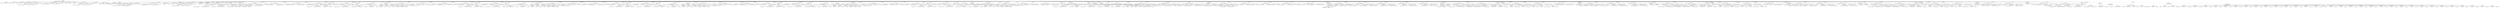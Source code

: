 digraph G {	
ranksep=.25;
	0 [label="MODULE"];
	1 [label="IDENTIFIERS: matrix_multiplication"];
	0 -> 1;
	2 [label="VAR_DECLARE_LIST"];
	0 -> 2;
	3 [label="VAR_DECLARE:  INPUT PORT"];
	2 -> 3;
	4 [label="IDENTIFIERS: clk"];
	3 -> 4;
	5 [label="VAR_DECLARE:  INPUT PORT"];
	2 -> 5;
	6 [label="IDENTIFIERS: reset"];
	5 -> 6;
	7 [label="VAR_DECLARE:  INPUT PORT"];
	2 -> 7;
	8 [label="IDENTIFIERS: enable_writing_to_mem"];
	7 -> 8;
	9 [label="VAR_DECLARE:  INPUT PORT"];
	2 -> 9;
	10 [label="IDENTIFIERS: enable_reading_from_mem"];
	9 -> 10;
	11 [label="VAR_DECLARE:  INPUT PORT"];
	2 -> 11;
	12 [label="IDENTIFIERS: data_pi"];
	11 -> 12;
	13 [label="BINARY_OPERATION: MINUS"];
	11 -> 13;
	14 [label="BINARY_OPERATION: MULTIPLY"];
	13 -> 14;
	15 [label="NUMBERS: 00000000000000000000000000000100 ()"];
	14 -> 15;
	16 [label="NUMBERS: 00000000000000000000000000010000 ()"];
	14 -> 16;
	17 [label="NUMBERS: 00000000000000000000000000000001 ()"];
	13 -> 17;
	18 [label="NUMBERS: 00000000000000000000000000000000 ()"];
	11 -> 18;
	19 [label="VAR_DECLARE:  INPUT PORT"];
	2 -> 19;
	20 [label="IDENTIFIERS: addr_pi"];
	19 -> 20;
	21 [label="BINARY_OPERATION: MINUS"];
	19 -> 21;
	22 [label="NUMBERS: 00000000000000000000000000000111 ()"];
	21 -> 22;
	23 [label="NUMBERS: 00000000000000000000000000000001 ()"];
	21 -> 23;
	24 [label="NUMBERS: 00000000000000000000000000000000 ()"];
	19 -> 24;
	25 [label="VAR_DECLARE:  INPUT PORT"];
	2 -> 25;
	26 [label="IDENTIFIERS: we_a"];
	25 -> 26;
	27 [label="VAR_DECLARE:  INPUT PORT"];
	2 -> 27;
	28 [label="IDENTIFIERS: we_b"];
	27 -> 28;
	29 [label="VAR_DECLARE:  INPUT PORT"];
	2 -> 29;
	30 [label="IDENTIFIERS: we_c"];
	29 -> 30;
	31 [label="VAR_DECLARE:  OUTPUT PORT"];
	2 -> 31;
	32 [label="IDENTIFIERS: data_from_out_mat"];
	31 -> 32;
	33 [label="BINARY_OPERATION: MINUS"];
	31 -> 33;
	34 [label="BINARY_OPERATION: MULTIPLY"];
	33 -> 34;
	35 [label="NUMBERS: 00000000000000000000000000000100 ()"];
	34 -> 35;
	36 [label="NUMBERS: 00000000000000000000000000010000 ()"];
	34 -> 36;
	37 [label="NUMBERS: 00000000000000000000000000000001 ()"];
	33 -> 37;
	38 [label="NUMBERS: 00000000000000000000000000000000 ()"];
	31 -> 38;
	39 [label="VAR_DECLARE:  INPUT PORT"];
	2 -> 39;
	40 [label="IDENTIFIERS: start_mat_mul"];
	39 -> 40;
	41 [label="VAR_DECLARE:  OUTPUT PORT"];
	2 -> 41;
	42 [label="IDENTIFIERS: done_mat_mul"];
	41 -> 42;
	43 [label="MODULE_ITEMS"];
	0 -> 43;
	44 [label="VAR_DECLARE_LIST"];
	43 -> 44;
	45 [label="VAR_DECLARE:  INPUT PORT"];
	44 -> 45;
	46 [label="IDENTIFIERS: clk"];
	45 -> 46;
	47 [label="VAR_DECLARE_LIST"];
	43 -> 47;
	48 [label="VAR_DECLARE:  INPUT PORT"];
	47 -> 48;
	49 [label="IDENTIFIERS: reset"];
	48 -> 49;
	50 [label="VAR_DECLARE_LIST"];
	43 -> 50;
	51 [label="VAR_DECLARE:  INPUT PORT"];
	50 -> 51;
	52 [label="IDENTIFIERS: enable_writing_to_mem"];
	51 -> 52;
	53 [label="VAR_DECLARE_LIST"];
	43 -> 53;
	54 [label="VAR_DECLARE:  INPUT PORT"];
	53 -> 54;
	55 [label="IDENTIFIERS: enable_reading_from_mem"];
	54 -> 55;
	56 [label="VAR_DECLARE_LIST"];
	43 -> 56;
	57 [label="VAR_DECLARE:  INPUT PORT"];
	56 -> 57;
	58 [label="IDENTIFIERS: data_pi"];
	57 -> 58;
	59 [label="BINARY_OPERATION: MINUS"];
	57 -> 59;
	60 [label="BINARY_OPERATION: MULTIPLY"];
	59 -> 60;
	61 [label="NUMBERS: 00000000000000000000000000000100 ()"];
	60 -> 61;
	62 [label="NUMBERS: 00000000000000000000000000010000 ()"];
	60 -> 62;
	63 [label="NUMBERS: 00000000000000000000000000000001 ()"];
	59 -> 63;
	64 [label="NUMBERS: 00000000000000000000000000000000 ()"];
	57 -> 64;
	65 [label="VAR_DECLARE_LIST"];
	43 -> 65;
	66 [label="VAR_DECLARE:  INPUT PORT"];
	65 -> 66;
	67 [label="IDENTIFIERS: addr_pi"];
	66 -> 67;
	68 [label="BINARY_OPERATION: MINUS"];
	66 -> 68;
	69 [label="NUMBERS: 00000000000000000000000000000111 ()"];
	68 -> 69;
	70 [label="NUMBERS: 00000000000000000000000000000001 ()"];
	68 -> 70;
	71 [label="NUMBERS: 00000000000000000000000000000000 ()"];
	66 -> 71;
	72 [label="VAR_DECLARE_LIST"];
	43 -> 72;
	73 [label="VAR_DECLARE:  INPUT PORT"];
	72 -> 73;
	74 [label="IDENTIFIERS: we_a"];
	73 -> 74;
	75 [label="VAR_DECLARE_LIST"];
	43 -> 75;
	76 [label="VAR_DECLARE:  INPUT PORT"];
	75 -> 76;
	77 [label="IDENTIFIERS: we_b"];
	76 -> 77;
	78 [label="VAR_DECLARE_LIST"];
	43 -> 78;
	79 [label="VAR_DECLARE:  INPUT PORT"];
	78 -> 79;
	80 [label="IDENTIFIERS: we_c"];
	79 -> 80;
	81 [label="VAR_DECLARE_LIST"];
	43 -> 81;
	82 [label="VAR_DECLARE:  OUTPUT PORT"];
	81 -> 82;
	83 [label="IDENTIFIERS: data_from_out_mat"];
	82 -> 83;
	84 [label="BINARY_OPERATION: MINUS"];
	82 -> 84;
	85 [label="BINARY_OPERATION: MULTIPLY"];
	84 -> 85;
	86 [label="NUMBERS: 00000000000000000000000000000100 ()"];
	85 -> 86;
	87 [label="NUMBERS: 00000000000000000000000000010000 ()"];
	85 -> 87;
	88 [label="NUMBERS: 00000000000000000000000000000001 ()"];
	84 -> 88;
	89 [label="NUMBERS: 00000000000000000000000000000000 ()"];
	82 -> 89;
	90 [label="VAR_DECLARE_LIST"];
	43 -> 90;
	91 [label="VAR_DECLARE:  INPUT PORT"];
	90 -> 91;
	92 [label="IDENTIFIERS: start_mat_mul"];
	91 -> 92;
	93 [label="VAR_DECLARE_LIST"];
	43 -> 93;
	94 [label="VAR_DECLARE:  OUTPUT PORT"];
	93 -> 94;
	95 [label="IDENTIFIERS: done_mat_mul"];
	94 -> 95;
	96 [label="VAR_DECLARE_LIST"];
	43 -> 96;
	97 [label="VAR_DECLARE:  REG"];
	96 -> 97;
	98 [label="IDENTIFIERS: enable_writing_to_mem_reg"];
	97 -> 98;
	99 [label="VAR_DECLARE_LIST"];
	43 -> 99;
	100 [label="VAR_DECLARE:  REG"];
	99 -> 100;
	101 [label="IDENTIFIERS: addr_pi_reg"];
	100 -> 101;
	102 [label="BINARY_OPERATION: MINUS"];
	100 -> 102;
	103 [label="NUMBERS: 00000000000000000000000000000111 ()"];
	102 -> 103;
	104 [label="NUMBERS: 00000000000000000000000000000001 ()"];
	102 -> 104;
	105 [label="NUMBERS: 00000000000000000000000000000000 ()"];
	100 -> 105;
	106 [label="ALWAYS"];
	43 -> 106;
	107 [label="DELAY_CONTROL"];
	106 -> 107;
	108 [label="POSEDGE"];
	107 -> 108;
	109 [label="IDENTIFIERS: clk"];
	108 -> 109;
	110 [label="BLOCK"];
	106 -> 110;
	111 [label="IF"];
	110 -> 111;
	112 [label="IDENTIFIERS: reset"];
	111 -> 112;
	113 [label="BLOCK"];
	111 -> 113;
	114 [label="NON_BLOCKING_STATEMENT"];
	113 -> 114;
	115 [label="IDENTIFIERS: enable_writing_to_mem_reg"];
	114 -> 115;
	116 [label="NUMBERS: 00000000000000000000000000000000 ()"];
	114 -> 116;
	117 [label="NON_BLOCKING_STATEMENT"];
	113 -> 117;
	118 [label="IDENTIFIERS: addr_pi_reg"];
	117 -> 118;
	119 [label="NUMBERS: 00000000000000000000000000000000 ()"];
	117 -> 119;
	120 [label="BLOCK"];
	111 -> 120;
	121 [label="NON_BLOCKING_STATEMENT"];
	120 -> 121;
	122 [label="IDENTIFIERS: enable_writing_to_mem_reg"];
	121 -> 122;
	123 [label="IDENTIFIERS: enable_writing_to_mem"];
	121 -> 123;
	124 [label="NON_BLOCKING_STATEMENT"];
	120 -> 124;
	125 [label="IDENTIFIERS: addr_pi_reg"];
	124 -> 125;
	126 [label="IDENTIFIERS: addr_pi"];
	124 -> 126;
	127 [label="VAR_DECLARE_LIST"];
	43 -> 127;
	128 [label="VAR_DECLARE:  WIRE"];
	127 -> 128;
	129 [label="IDENTIFIERS: a_data_00"];
	128 -> 129;
	130 [label="BINARY_OPERATION: MINUS"];
	128 -> 130;
	131 [label="BINARY_OPERATION: MULTIPLY"];
	130 -> 131;
	132 [label="NUMBERS: 00000000000000000000000000000100 ()"];
	131 -> 132;
	133 [label="NUMBERS: 00000000000000000000000000010000 ()"];
	131 -> 133;
	134 [label="NUMBERS: 00000000000000000000000000000001 ()"];
	130 -> 134;
	135 [label="NUMBERS: 00000000000000000000000000000000 ()"];
	128 -> 135;
	136 [label="VAR_DECLARE_LIST"];
	43 -> 136;
	137 [label="VAR_DECLARE:  WIRE"];
	136 -> 137;
	138 [label="IDENTIFIERS: a_addr_00"];
	137 -> 138;
	139 [label="BINARY_OPERATION: MINUS"];
	137 -> 139;
	140 [label="NUMBERS: 00000000000000000000000000000111 ()"];
	139 -> 140;
	141 [label="NUMBERS: 00000000000000000000000000000001 ()"];
	139 -> 141;
	142 [label="NUMBERS: 00000000000000000000000000000000 ()"];
	137 -> 142;
	143 [label="VAR_DECLARE_LIST"];
	43 -> 143;
	144 [label="VAR_DECLARE:  WIRE"];
	143 -> 144;
	145 [label="IDENTIFIERS: a_addr_muxed_00"];
	144 -> 145;
	146 [label="BINARY_OPERATION: MINUS"];
	144 -> 146;
	147 [label="NUMBERS: 00000000000000000000000000000111 ()"];
	146 -> 147;
	148 [label="NUMBERS: 00000000000000000000000000000001 ()"];
	146 -> 148;
	149 [label="NUMBERS: 00000000000000000000000000000000 ()"];
	144 -> 149;
	150 [label="VAR_DECLARE_LIST"];
	43 -> 150;
	151 [label="VAR_DECLARE:  REG"];
	150 -> 151;
	152 [label="IDENTIFIERS: a_addr_00_reg"];
	151 -> 152;
	153 [label="BINARY_OPERATION: MINUS"];
	151 -> 153;
	154 [label="NUMBERS: 00000000000000000000000000000111 ()"];
	153 -> 154;
	155 [label="NUMBERS: 00000000000000000000000000000001 ()"];
	153 -> 155;
	156 [label="NUMBERS: 00000000000000000000000000000000 ()"];
	151 -> 156;
	157 [label="ALWAYS"];
	43 -> 157;
	158 [label="DELAY_CONTROL"];
	157 -> 158;
	159 [label="POSEDGE"];
	158 -> 159;
	160 [label="IDENTIFIERS: clk"];
	159 -> 160;
	161 [label="BLOCK"];
	157 -> 161;
	162 [label="IF"];
	161 -> 162;
	163 [label="IDENTIFIERS: reset"];
	162 -> 163;
	164 [label="BLOCK"];
	162 -> 164;
	165 [label="NON_BLOCKING_STATEMENT"];
	164 -> 165;
	166 [label="IDENTIFIERS: a_addr_00_reg"];
	165 -> 166;
	167 [label="NUMBERS: 00000000000000000000000000000000 ()"];
	165 -> 167;
	168 [label="BLOCK"];
	162 -> 168;
	169 [label="NON_BLOCKING_STATEMENT"];
	168 -> 169;
	170 [label="IDENTIFIERS: a_addr_00_reg"];
	169 -> 170;
	171 [label="IDENTIFIERS: a_addr_00"];
	169 -> 171;
	172 [label="VAR_DECLARE_LIST"];
	43 -> 172;
	173 [label="VAR_DECLARE:  REG"];
	172 -> 173;
	174 [label="IDENTIFIERS: a_addr_muxed_00_reg"];
	173 -> 174;
	175 [label="BINARY_OPERATION: MINUS"];
	173 -> 175;
	176 [label="NUMBERS: 00000000000000000000000000000111 ()"];
	175 -> 176;
	177 [label="NUMBERS: 00000000000000000000000000000001 ()"];
	175 -> 177;
	178 [label="NUMBERS: 00000000000000000000000000000000 ()"];
	173 -> 178;
	179 [label="ALWAYS"];
	43 -> 179;
	180 [label="DELAY_CONTROL"];
	179 -> 180;
	181 [label="POSEDGE"];
	180 -> 181;
	182 [label="IDENTIFIERS: clk"];
	181 -> 182;
	183 [label="BLOCK"];
	179 -> 183;
	184 [label="IF"];
	183 -> 184;
	185 [label="IDENTIFIERS: reset"];
	184 -> 185;
	186 [label="BLOCK"];
	184 -> 186;
	187 [label="NON_BLOCKING_STATEMENT"];
	186 -> 187;
	188 [label="IDENTIFIERS: a_addr_muxed_00_reg"];
	187 -> 188;
	189 [label="NUMBERS: 00000000000000000000000000000000 ()"];
	187 -> 189;
	190 [label="BLOCK"];
	184 -> 190;
	191 [label="NON_BLOCKING_STATEMENT"];
	190 -> 191;
	192 [label="IDENTIFIERS: a_addr_muxed_00_reg"];
	191 -> 192;
	193 [label="IDENTIFIERS: a_addr_muxed_00"];
	191 -> 193;
	194 [label="ASSIGN"];
	43 -> 194;
	195 [label="BLOCKING_STATEMENT"];
	194 -> 195;
	196 [label="IDENTIFIERS: a_addr_muxed_00"];
	195 -> 196;
	197 [label="IF_Q"];
	195 -> 197;
	198 [label="IDENTIFIERS: enable_writing_to_mem_reg"];
	197 -> 198;
	199 [label="IDENTIFIERS: addr_pi_reg"];
	197 -> 199;
	200 [label="IDENTIFIERS: a_addr_00_reg"];
	197 -> 200;
	201 [label="MODULE_INSTANCE"];
	43 -> 201;
	202 [label="MODULE_INSTANCE"];
	201 -> 202;
	203 [label="IDENTIFIERS: ram"];
	202 -> 203;
	204 [label="MODULE_NAMED_INSTANCE"];
	202 -> 204;
	205 [label="IDENTIFIERS: matrix_A_00"];
	204 -> 205;
	206 [label="MODULE_CONNECT_LIST"];
	204 -> 206;
	207 [label="MODULE_CONNECT"];
	206 -> 207;
	208 [label="IDENTIFIERS: addr0"];
	207 -> 208;
	209 [label="IDENTIFIERS: a_addr_muxed_00_reg"];
	207 -> 209;
	210 [label="MODULE_CONNECT"];
	206 -> 210;
	211 [label="IDENTIFIERS: d0"];
	210 -> 211;
	212 [label="IDENTIFIERS: data_pi"];
	210 -> 212;
	213 [label="MODULE_CONNECT"];
	206 -> 213;
	214 [label="IDENTIFIERS: we0"];
	213 -> 214;
	215 [label="IDENTIFIERS: we_a"];
	213 -> 215;
	216 [label="MODULE_CONNECT"];
	206 -> 216;
	217 [label="IDENTIFIERS: q0"];
	216 -> 217;
	218 [label="IDENTIFIERS: a_data_00"];
	216 -> 218;
	219 [label="MODULE_CONNECT"];
	206 -> 219;
	220 [label="IDENTIFIERS: clk"];
	219 -> 220;
	221 [label="IDENTIFIERS: clk"];
	219 -> 221;
	222 [label="VAR_DECLARE_LIST"];
	43 -> 222;
	223 [label="VAR_DECLARE:  WIRE"];
	222 -> 223;
	224 [label="IDENTIFIERS: a_data_10"];
	223 -> 224;
	225 [label="BINARY_OPERATION: MINUS"];
	223 -> 225;
	226 [label="BINARY_OPERATION: MULTIPLY"];
	225 -> 226;
	227 [label="NUMBERS: 00000000000000000000000000000100 ()"];
	226 -> 227;
	228 [label="NUMBERS: 00000000000000000000000000010000 ()"];
	226 -> 228;
	229 [label="NUMBERS: 00000000000000000000000000000001 ()"];
	225 -> 229;
	230 [label="NUMBERS: 00000000000000000000000000000000 ()"];
	223 -> 230;
	231 [label="VAR_DECLARE_LIST"];
	43 -> 231;
	232 [label="VAR_DECLARE:  WIRE"];
	231 -> 232;
	233 [label="IDENTIFIERS: a_addr_10"];
	232 -> 233;
	234 [label="BINARY_OPERATION: MINUS"];
	232 -> 234;
	235 [label="NUMBERS: 00000000000000000000000000000111 ()"];
	234 -> 235;
	236 [label="NUMBERS: 00000000000000000000000000000001 ()"];
	234 -> 236;
	237 [label="NUMBERS: 00000000000000000000000000000000 ()"];
	232 -> 237;
	238 [label="VAR_DECLARE_LIST"];
	43 -> 238;
	239 [label="VAR_DECLARE:  WIRE"];
	238 -> 239;
	240 [label="IDENTIFIERS: a_addr_muxed_10"];
	239 -> 240;
	241 [label="BINARY_OPERATION: MINUS"];
	239 -> 241;
	242 [label="NUMBERS: 00000000000000000000000000000111 ()"];
	241 -> 242;
	243 [label="NUMBERS: 00000000000000000000000000000001 ()"];
	241 -> 243;
	244 [label="NUMBERS: 00000000000000000000000000000000 ()"];
	239 -> 244;
	245 [label="VAR_DECLARE_LIST"];
	43 -> 245;
	246 [label="VAR_DECLARE:  REG"];
	245 -> 246;
	247 [label="IDENTIFIERS: a_addr_10_reg"];
	246 -> 247;
	248 [label="BINARY_OPERATION: MINUS"];
	246 -> 248;
	249 [label="NUMBERS: 00000000000000000000000000000111 ()"];
	248 -> 249;
	250 [label="NUMBERS: 00000000000000000000000000000001 ()"];
	248 -> 250;
	251 [label="NUMBERS: 00000000000000000000000000000000 ()"];
	246 -> 251;
	252 [label="ALWAYS"];
	43 -> 252;
	253 [label="DELAY_CONTROL"];
	252 -> 253;
	254 [label="POSEDGE"];
	253 -> 254;
	255 [label="IDENTIFIERS: clk"];
	254 -> 255;
	256 [label="BLOCK"];
	252 -> 256;
	257 [label="IF"];
	256 -> 257;
	258 [label="IDENTIFIERS: reset"];
	257 -> 258;
	259 [label="BLOCK"];
	257 -> 259;
	260 [label="NON_BLOCKING_STATEMENT"];
	259 -> 260;
	261 [label="IDENTIFIERS: a_addr_10_reg"];
	260 -> 261;
	262 [label="NUMBERS: 00000000000000000000000000000000 ()"];
	260 -> 262;
	263 [label="BLOCK"];
	257 -> 263;
	264 [label="NON_BLOCKING_STATEMENT"];
	263 -> 264;
	265 [label="IDENTIFIERS: a_addr_10_reg"];
	264 -> 265;
	266 [label="IDENTIFIERS: a_addr_10"];
	264 -> 266;
	267 [label="VAR_DECLARE_LIST"];
	43 -> 267;
	268 [label="VAR_DECLARE:  REG"];
	267 -> 268;
	269 [label="IDENTIFIERS: a_addr_muxed_10_reg"];
	268 -> 269;
	270 [label="BINARY_OPERATION: MINUS"];
	268 -> 270;
	271 [label="NUMBERS: 00000000000000000000000000000111 ()"];
	270 -> 271;
	272 [label="NUMBERS: 00000000000000000000000000000001 ()"];
	270 -> 272;
	273 [label="NUMBERS: 00000000000000000000000000000000 ()"];
	268 -> 273;
	274 [label="ALWAYS"];
	43 -> 274;
	275 [label="DELAY_CONTROL"];
	274 -> 275;
	276 [label="POSEDGE"];
	275 -> 276;
	277 [label="IDENTIFIERS: clk"];
	276 -> 277;
	278 [label="BLOCK"];
	274 -> 278;
	279 [label="IF"];
	278 -> 279;
	280 [label="IDENTIFIERS: reset"];
	279 -> 280;
	281 [label="BLOCK"];
	279 -> 281;
	282 [label="NON_BLOCKING_STATEMENT"];
	281 -> 282;
	283 [label="IDENTIFIERS: a_addr_muxed_10_reg"];
	282 -> 283;
	284 [label="NUMBERS: 00000000000000000000000000000000 ()"];
	282 -> 284;
	285 [label="BLOCK"];
	279 -> 285;
	286 [label="NON_BLOCKING_STATEMENT"];
	285 -> 286;
	287 [label="IDENTIFIERS: a_addr_muxed_10_reg"];
	286 -> 287;
	288 [label="IDENTIFIERS: a_addr_muxed_10"];
	286 -> 288;
	289 [label="ASSIGN"];
	43 -> 289;
	290 [label="BLOCKING_STATEMENT"];
	289 -> 290;
	291 [label="IDENTIFIERS: a_addr_muxed_10"];
	290 -> 291;
	292 [label="IF_Q"];
	290 -> 292;
	293 [label="IDENTIFIERS: enable_writing_to_mem_reg"];
	292 -> 293;
	294 [label="IDENTIFIERS: addr_pi_reg"];
	292 -> 294;
	295 [label="IDENTIFIERS: a_addr_10_reg"];
	292 -> 295;
	296 [label="MODULE_INSTANCE"];
	43 -> 296;
	297 [label="MODULE_INSTANCE"];
	296 -> 297;
	298 [label="IDENTIFIERS: ram"];
	297 -> 298;
	299 [label="MODULE_NAMED_INSTANCE"];
	297 -> 299;
	300 [label="IDENTIFIERS: matrix_A_10"];
	299 -> 300;
	301 [label="MODULE_CONNECT_LIST"];
	299 -> 301;
	302 [label="MODULE_CONNECT"];
	301 -> 302;
	303 [label="IDENTIFIERS: addr0"];
	302 -> 303;
	304 [label="IDENTIFIERS: a_addr_muxed_10_reg"];
	302 -> 304;
	305 [label="MODULE_CONNECT"];
	301 -> 305;
	306 [label="IDENTIFIERS: d0"];
	305 -> 306;
	307 [label="IDENTIFIERS: data_pi"];
	305 -> 307;
	308 [label="MODULE_CONNECT"];
	301 -> 308;
	309 [label="IDENTIFIERS: we0"];
	308 -> 309;
	310 [label="IDENTIFIERS: we_a"];
	308 -> 310;
	311 [label="MODULE_CONNECT"];
	301 -> 311;
	312 [label="IDENTIFIERS: q0"];
	311 -> 312;
	313 [label="IDENTIFIERS: a_data_10"];
	311 -> 313;
	314 [label="MODULE_CONNECT"];
	301 -> 314;
	315 [label="IDENTIFIERS: clk"];
	314 -> 315;
	316 [label="IDENTIFIERS: clk"];
	314 -> 316;
	317 [label="VAR_DECLARE_LIST"];
	43 -> 317;
	318 [label="VAR_DECLARE:  WIRE"];
	317 -> 318;
	319 [label="IDENTIFIERS: a_data_20"];
	318 -> 319;
	320 [label="BINARY_OPERATION: MINUS"];
	318 -> 320;
	321 [label="BINARY_OPERATION: MULTIPLY"];
	320 -> 321;
	322 [label="NUMBERS: 00000000000000000000000000000100 ()"];
	321 -> 322;
	323 [label="NUMBERS: 00000000000000000000000000010000 ()"];
	321 -> 323;
	324 [label="NUMBERS: 00000000000000000000000000000001 ()"];
	320 -> 324;
	325 [label="NUMBERS: 00000000000000000000000000000000 ()"];
	318 -> 325;
	326 [label="VAR_DECLARE_LIST"];
	43 -> 326;
	327 [label="VAR_DECLARE:  WIRE"];
	326 -> 327;
	328 [label="IDENTIFIERS: a_addr_20"];
	327 -> 328;
	329 [label="BINARY_OPERATION: MINUS"];
	327 -> 329;
	330 [label="NUMBERS: 00000000000000000000000000000111 ()"];
	329 -> 330;
	331 [label="NUMBERS: 00000000000000000000000000000001 ()"];
	329 -> 331;
	332 [label="NUMBERS: 00000000000000000000000000000000 ()"];
	327 -> 332;
	333 [label="VAR_DECLARE_LIST"];
	43 -> 333;
	334 [label="VAR_DECLARE:  WIRE"];
	333 -> 334;
	335 [label="IDENTIFIERS: a_addr_muxed_20"];
	334 -> 335;
	336 [label="BINARY_OPERATION: MINUS"];
	334 -> 336;
	337 [label="NUMBERS: 00000000000000000000000000000111 ()"];
	336 -> 337;
	338 [label="NUMBERS: 00000000000000000000000000000001 ()"];
	336 -> 338;
	339 [label="NUMBERS: 00000000000000000000000000000000 ()"];
	334 -> 339;
	340 [label="VAR_DECLARE_LIST"];
	43 -> 340;
	341 [label="VAR_DECLARE:  REG"];
	340 -> 341;
	342 [label="IDENTIFIERS: a_addr_20_reg"];
	341 -> 342;
	343 [label="BINARY_OPERATION: MINUS"];
	341 -> 343;
	344 [label="NUMBERS: 00000000000000000000000000000111 ()"];
	343 -> 344;
	345 [label="NUMBERS: 00000000000000000000000000000001 ()"];
	343 -> 345;
	346 [label="NUMBERS: 00000000000000000000000000000000 ()"];
	341 -> 346;
	347 [label="ALWAYS"];
	43 -> 347;
	348 [label="DELAY_CONTROL"];
	347 -> 348;
	349 [label="POSEDGE"];
	348 -> 349;
	350 [label="IDENTIFIERS: clk"];
	349 -> 350;
	351 [label="BLOCK"];
	347 -> 351;
	352 [label="IF"];
	351 -> 352;
	353 [label="IDENTIFIERS: reset"];
	352 -> 353;
	354 [label="BLOCK"];
	352 -> 354;
	355 [label="NON_BLOCKING_STATEMENT"];
	354 -> 355;
	356 [label="IDENTIFIERS: a_addr_20_reg"];
	355 -> 356;
	357 [label="NUMBERS: 00000000000000000000000000000000 ()"];
	355 -> 357;
	358 [label="BLOCK"];
	352 -> 358;
	359 [label="NON_BLOCKING_STATEMENT"];
	358 -> 359;
	360 [label="IDENTIFIERS: a_addr_20_reg"];
	359 -> 360;
	361 [label="IDENTIFIERS: a_addr_20"];
	359 -> 361;
	362 [label="VAR_DECLARE_LIST"];
	43 -> 362;
	363 [label="VAR_DECLARE:  REG"];
	362 -> 363;
	364 [label="IDENTIFIERS: a_addr_muxed_20_reg"];
	363 -> 364;
	365 [label="BINARY_OPERATION: MINUS"];
	363 -> 365;
	366 [label="NUMBERS: 00000000000000000000000000000111 ()"];
	365 -> 366;
	367 [label="NUMBERS: 00000000000000000000000000000001 ()"];
	365 -> 367;
	368 [label="NUMBERS: 00000000000000000000000000000000 ()"];
	363 -> 368;
	369 [label="ALWAYS"];
	43 -> 369;
	370 [label="DELAY_CONTROL"];
	369 -> 370;
	371 [label="POSEDGE"];
	370 -> 371;
	372 [label="IDENTIFIERS: clk"];
	371 -> 372;
	373 [label="BLOCK"];
	369 -> 373;
	374 [label="IF"];
	373 -> 374;
	375 [label="IDENTIFIERS: reset"];
	374 -> 375;
	376 [label="BLOCK"];
	374 -> 376;
	377 [label="NON_BLOCKING_STATEMENT"];
	376 -> 377;
	378 [label="IDENTIFIERS: a_addr_muxed_20_reg"];
	377 -> 378;
	379 [label="NUMBERS: 00000000000000000000000000000000 ()"];
	377 -> 379;
	380 [label="BLOCK"];
	374 -> 380;
	381 [label="NON_BLOCKING_STATEMENT"];
	380 -> 381;
	382 [label="IDENTIFIERS: a_addr_muxed_20_reg"];
	381 -> 382;
	383 [label="IDENTIFIERS: a_addr_muxed_20"];
	381 -> 383;
	384 [label="ASSIGN"];
	43 -> 384;
	385 [label="BLOCKING_STATEMENT"];
	384 -> 385;
	386 [label="IDENTIFIERS: a_addr_muxed_20"];
	385 -> 386;
	387 [label="IF_Q"];
	385 -> 387;
	388 [label="IDENTIFIERS: enable_writing_to_mem_reg"];
	387 -> 388;
	389 [label="IDENTIFIERS: addr_pi_reg"];
	387 -> 389;
	390 [label="IDENTIFIERS: a_addr_20_reg"];
	387 -> 390;
	391 [label="MODULE_INSTANCE"];
	43 -> 391;
	392 [label="MODULE_INSTANCE"];
	391 -> 392;
	393 [label="IDENTIFIERS: ram"];
	392 -> 393;
	394 [label="MODULE_NAMED_INSTANCE"];
	392 -> 394;
	395 [label="IDENTIFIERS: matrix_A_20"];
	394 -> 395;
	396 [label="MODULE_CONNECT_LIST"];
	394 -> 396;
	397 [label="MODULE_CONNECT"];
	396 -> 397;
	398 [label="IDENTIFIERS: addr0"];
	397 -> 398;
	399 [label="IDENTIFIERS: a_addr_muxed_20_reg"];
	397 -> 399;
	400 [label="MODULE_CONNECT"];
	396 -> 400;
	401 [label="IDENTIFIERS: d0"];
	400 -> 401;
	402 [label="IDENTIFIERS: data_pi"];
	400 -> 402;
	403 [label="MODULE_CONNECT"];
	396 -> 403;
	404 [label="IDENTIFIERS: we0"];
	403 -> 404;
	405 [label="IDENTIFIERS: we_a"];
	403 -> 405;
	406 [label="MODULE_CONNECT"];
	396 -> 406;
	407 [label="IDENTIFIERS: q0"];
	406 -> 407;
	408 [label="IDENTIFIERS: a_data_20"];
	406 -> 408;
	409 [label="MODULE_CONNECT"];
	396 -> 409;
	410 [label="IDENTIFIERS: clk"];
	409 -> 410;
	411 [label="IDENTIFIERS: clk"];
	409 -> 411;
	412 [label="VAR_DECLARE_LIST"];
	43 -> 412;
	413 [label="VAR_DECLARE:  WIRE"];
	412 -> 413;
	414 [label="IDENTIFIERS: b_data_00"];
	413 -> 414;
	415 [label="BINARY_OPERATION: MINUS"];
	413 -> 415;
	416 [label="BINARY_OPERATION: MULTIPLY"];
	415 -> 416;
	417 [label="NUMBERS: 00000000000000000000000000000100 ()"];
	416 -> 417;
	418 [label="NUMBERS: 00000000000000000000000000010000 ()"];
	416 -> 418;
	419 [label="NUMBERS: 00000000000000000000000000000001 ()"];
	415 -> 419;
	420 [label="NUMBERS: 00000000000000000000000000000000 ()"];
	413 -> 420;
	421 [label="VAR_DECLARE_LIST"];
	43 -> 421;
	422 [label="VAR_DECLARE:  WIRE"];
	421 -> 422;
	423 [label="IDENTIFIERS: b_addr_00"];
	422 -> 423;
	424 [label="BINARY_OPERATION: MINUS"];
	422 -> 424;
	425 [label="NUMBERS: 00000000000000000000000000000111 ()"];
	424 -> 425;
	426 [label="NUMBERS: 00000000000000000000000000000001 ()"];
	424 -> 426;
	427 [label="NUMBERS: 00000000000000000000000000000000 ()"];
	422 -> 427;
	428 [label="VAR_DECLARE_LIST"];
	43 -> 428;
	429 [label="VAR_DECLARE:  WIRE"];
	428 -> 429;
	430 [label="IDENTIFIERS: b_addr_muxed_00"];
	429 -> 430;
	431 [label="BINARY_OPERATION: MINUS"];
	429 -> 431;
	432 [label="NUMBERS: 00000000000000000000000000000111 ()"];
	431 -> 432;
	433 [label="NUMBERS: 00000000000000000000000000000001 ()"];
	431 -> 433;
	434 [label="NUMBERS: 00000000000000000000000000000000 ()"];
	429 -> 434;
	435 [label="VAR_DECLARE_LIST"];
	43 -> 435;
	436 [label="VAR_DECLARE:  REG"];
	435 -> 436;
	437 [label="IDENTIFIERS: b_addr_00_reg"];
	436 -> 437;
	438 [label="BINARY_OPERATION: MINUS"];
	436 -> 438;
	439 [label="NUMBERS: 00000000000000000000000000000111 ()"];
	438 -> 439;
	440 [label="NUMBERS: 00000000000000000000000000000001 ()"];
	438 -> 440;
	441 [label="NUMBERS: 00000000000000000000000000000000 ()"];
	436 -> 441;
	442 [label="ALWAYS"];
	43 -> 442;
	443 [label="DELAY_CONTROL"];
	442 -> 443;
	444 [label="POSEDGE"];
	443 -> 444;
	445 [label="IDENTIFIERS: clk"];
	444 -> 445;
	446 [label="BLOCK"];
	442 -> 446;
	447 [label="IF"];
	446 -> 447;
	448 [label="IDENTIFIERS: reset"];
	447 -> 448;
	449 [label="BLOCK"];
	447 -> 449;
	450 [label="NON_BLOCKING_STATEMENT"];
	449 -> 450;
	451 [label="IDENTIFIERS: b_addr_00_reg"];
	450 -> 451;
	452 [label="NUMBERS: 00000000000000000000000000000000 ()"];
	450 -> 452;
	453 [label="BLOCK"];
	447 -> 453;
	454 [label="NON_BLOCKING_STATEMENT"];
	453 -> 454;
	455 [label="IDENTIFIERS: b_addr_00_reg"];
	454 -> 455;
	456 [label="IDENTIFIERS: b_addr_00"];
	454 -> 456;
	457 [label="VAR_DECLARE_LIST"];
	43 -> 457;
	458 [label="VAR_DECLARE:  REG"];
	457 -> 458;
	459 [label="IDENTIFIERS: b_addr_muxed_00_reg"];
	458 -> 459;
	460 [label="BINARY_OPERATION: MINUS"];
	458 -> 460;
	461 [label="NUMBERS: 00000000000000000000000000000111 ()"];
	460 -> 461;
	462 [label="NUMBERS: 00000000000000000000000000000001 ()"];
	460 -> 462;
	463 [label="NUMBERS: 00000000000000000000000000000000 ()"];
	458 -> 463;
	464 [label="ALWAYS"];
	43 -> 464;
	465 [label="DELAY_CONTROL"];
	464 -> 465;
	466 [label="POSEDGE"];
	465 -> 466;
	467 [label="IDENTIFIERS: clk"];
	466 -> 467;
	468 [label="BLOCK"];
	464 -> 468;
	469 [label="IF"];
	468 -> 469;
	470 [label="IDENTIFIERS: reset"];
	469 -> 470;
	471 [label="BLOCK"];
	469 -> 471;
	472 [label="NON_BLOCKING_STATEMENT"];
	471 -> 472;
	473 [label="IDENTIFIERS: b_addr_muxed_00_reg"];
	472 -> 473;
	474 [label="NUMBERS: 00000000000000000000000000000000 ()"];
	472 -> 474;
	475 [label="BLOCK"];
	469 -> 475;
	476 [label="NON_BLOCKING_STATEMENT"];
	475 -> 476;
	477 [label="IDENTIFIERS: b_addr_muxed_00_reg"];
	476 -> 477;
	478 [label="IDENTIFIERS: b_addr_muxed_00"];
	476 -> 478;
	479 [label="ASSIGN"];
	43 -> 479;
	480 [label="BLOCKING_STATEMENT"];
	479 -> 480;
	481 [label="IDENTIFIERS: b_addr_muxed_00"];
	480 -> 481;
	482 [label="IF_Q"];
	480 -> 482;
	483 [label="IDENTIFIERS: enable_writing_to_mem_reg"];
	482 -> 483;
	484 [label="IDENTIFIERS: addr_pi_reg"];
	482 -> 484;
	485 [label="IDENTIFIERS: b_addr_00_reg"];
	482 -> 485;
	486 [label="MODULE_INSTANCE"];
	43 -> 486;
	487 [label="MODULE_INSTANCE"];
	486 -> 487;
	488 [label="IDENTIFIERS: ram"];
	487 -> 488;
	489 [label="MODULE_NAMED_INSTANCE"];
	487 -> 489;
	490 [label="IDENTIFIERS: matrix_B_00"];
	489 -> 490;
	491 [label="MODULE_CONNECT_LIST"];
	489 -> 491;
	492 [label="MODULE_CONNECT"];
	491 -> 492;
	493 [label="IDENTIFIERS: addr0"];
	492 -> 493;
	494 [label="IDENTIFIERS: b_addr_muxed_00_reg"];
	492 -> 494;
	495 [label="MODULE_CONNECT"];
	491 -> 495;
	496 [label="IDENTIFIERS: d0"];
	495 -> 496;
	497 [label="IDENTIFIERS: data_pi"];
	495 -> 497;
	498 [label="MODULE_CONNECT"];
	491 -> 498;
	499 [label="IDENTIFIERS: we0"];
	498 -> 499;
	500 [label="IDENTIFIERS: we_b"];
	498 -> 500;
	501 [label="MODULE_CONNECT"];
	491 -> 501;
	502 [label="IDENTIFIERS: q0"];
	501 -> 502;
	503 [label="IDENTIFIERS: b_data_00"];
	501 -> 503;
	504 [label="MODULE_CONNECT"];
	491 -> 504;
	505 [label="IDENTIFIERS: clk"];
	504 -> 505;
	506 [label="IDENTIFIERS: clk"];
	504 -> 506;
	507 [label="VAR_DECLARE_LIST"];
	43 -> 507;
	508 [label="VAR_DECLARE:  WIRE"];
	507 -> 508;
	509 [label="IDENTIFIERS: b_data_01"];
	508 -> 509;
	510 [label="BINARY_OPERATION: MINUS"];
	508 -> 510;
	511 [label="BINARY_OPERATION: MULTIPLY"];
	510 -> 511;
	512 [label="NUMBERS: 00000000000000000000000000000100 ()"];
	511 -> 512;
	513 [label="NUMBERS: 00000000000000000000000000010000 ()"];
	511 -> 513;
	514 [label="NUMBERS: 00000000000000000000000000000001 ()"];
	510 -> 514;
	515 [label="NUMBERS: 00000000000000000000000000000000 ()"];
	508 -> 515;
	516 [label="VAR_DECLARE_LIST"];
	43 -> 516;
	517 [label="VAR_DECLARE:  WIRE"];
	516 -> 517;
	518 [label="IDENTIFIERS: b_addr_01"];
	517 -> 518;
	519 [label="BINARY_OPERATION: MINUS"];
	517 -> 519;
	520 [label="NUMBERS: 00000000000000000000000000000111 ()"];
	519 -> 520;
	521 [label="NUMBERS: 00000000000000000000000000000001 ()"];
	519 -> 521;
	522 [label="NUMBERS: 00000000000000000000000000000000 ()"];
	517 -> 522;
	523 [label="VAR_DECLARE_LIST"];
	43 -> 523;
	524 [label="VAR_DECLARE:  WIRE"];
	523 -> 524;
	525 [label="IDENTIFIERS: b_addr_muxed_01"];
	524 -> 525;
	526 [label="BINARY_OPERATION: MINUS"];
	524 -> 526;
	527 [label="NUMBERS: 00000000000000000000000000000111 ()"];
	526 -> 527;
	528 [label="NUMBERS: 00000000000000000000000000000001 ()"];
	526 -> 528;
	529 [label="NUMBERS: 00000000000000000000000000000000 ()"];
	524 -> 529;
	530 [label="VAR_DECLARE_LIST"];
	43 -> 530;
	531 [label="VAR_DECLARE:  REG"];
	530 -> 531;
	532 [label="IDENTIFIERS: b_addr_01_reg"];
	531 -> 532;
	533 [label="BINARY_OPERATION: MINUS"];
	531 -> 533;
	534 [label="NUMBERS: 00000000000000000000000000000111 ()"];
	533 -> 534;
	535 [label="NUMBERS: 00000000000000000000000000000001 ()"];
	533 -> 535;
	536 [label="NUMBERS: 00000000000000000000000000000000 ()"];
	531 -> 536;
	537 [label="ALWAYS"];
	43 -> 537;
	538 [label="DELAY_CONTROL"];
	537 -> 538;
	539 [label="POSEDGE"];
	538 -> 539;
	540 [label="IDENTIFIERS: clk"];
	539 -> 540;
	541 [label="BLOCK"];
	537 -> 541;
	542 [label="IF"];
	541 -> 542;
	543 [label="IDENTIFIERS: reset"];
	542 -> 543;
	544 [label="BLOCK"];
	542 -> 544;
	545 [label="NON_BLOCKING_STATEMENT"];
	544 -> 545;
	546 [label="IDENTIFIERS: b_addr_01_reg"];
	545 -> 546;
	547 [label="NUMBERS: 00000000000000000000000000000000 ()"];
	545 -> 547;
	548 [label="BLOCK"];
	542 -> 548;
	549 [label="NON_BLOCKING_STATEMENT"];
	548 -> 549;
	550 [label="IDENTIFIERS: b_addr_01_reg"];
	549 -> 550;
	551 [label="IDENTIFIERS: b_addr_01"];
	549 -> 551;
	552 [label="VAR_DECLARE_LIST"];
	43 -> 552;
	553 [label="VAR_DECLARE:  REG"];
	552 -> 553;
	554 [label="IDENTIFIERS: b_addr_muxed_01_reg"];
	553 -> 554;
	555 [label="BINARY_OPERATION: MINUS"];
	553 -> 555;
	556 [label="NUMBERS: 00000000000000000000000000000111 ()"];
	555 -> 556;
	557 [label="NUMBERS: 00000000000000000000000000000001 ()"];
	555 -> 557;
	558 [label="NUMBERS: 00000000000000000000000000000000 ()"];
	553 -> 558;
	559 [label="ALWAYS"];
	43 -> 559;
	560 [label="DELAY_CONTROL"];
	559 -> 560;
	561 [label="POSEDGE"];
	560 -> 561;
	562 [label="IDENTIFIERS: clk"];
	561 -> 562;
	563 [label="BLOCK"];
	559 -> 563;
	564 [label="IF"];
	563 -> 564;
	565 [label="IDENTIFIERS: reset"];
	564 -> 565;
	566 [label="BLOCK"];
	564 -> 566;
	567 [label="NON_BLOCKING_STATEMENT"];
	566 -> 567;
	568 [label="IDENTIFIERS: b_addr_muxed_01_reg"];
	567 -> 568;
	569 [label="NUMBERS: 00000000000000000000000000000000 ()"];
	567 -> 569;
	570 [label="BLOCK"];
	564 -> 570;
	571 [label="NON_BLOCKING_STATEMENT"];
	570 -> 571;
	572 [label="IDENTIFIERS: b_addr_muxed_01_reg"];
	571 -> 572;
	573 [label="IDENTIFIERS: b_addr_muxed_01"];
	571 -> 573;
	574 [label="ASSIGN"];
	43 -> 574;
	575 [label="BLOCKING_STATEMENT"];
	574 -> 575;
	576 [label="IDENTIFIERS: b_addr_muxed_01"];
	575 -> 576;
	577 [label="IF_Q"];
	575 -> 577;
	578 [label="IDENTIFIERS: enable_writing_to_mem_reg"];
	577 -> 578;
	579 [label="IDENTIFIERS: addr_pi_reg"];
	577 -> 579;
	580 [label="IDENTIFIERS: b_addr_01_reg"];
	577 -> 580;
	581 [label="MODULE_INSTANCE"];
	43 -> 581;
	582 [label="MODULE_INSTANCE"];
	581 -> 582;
	583 [label="IDENTIFIERS: ram"];
	582 -> 583;
	584 [label="MODULE_NAMED_INSTANCE"];
	582 -> 584;
	585 [label="IDENTIFIERS: matrix_B_01"];
	584 -> 585;
	586 [label="MODULE_CONNECT_LIST"];
	584 -> 586;
	587 [label="MODULE_CONNECT"];
	586 -> 587;
	588 [label="IDENTIFIERS: addr0"];
	587 -> 588;
	589 [label="IDENTIFIERS: b_addr_muxed_01_reg"];
	587 -> 589;
	590 [label="MODULE_CONNECT"];
	586 -> 590;
	591 [label="IDENTIFIERS: d0"];
	590 -> 591;
	592 [label="IDENTIFIERS: data_pi"];
	590 -> 592;
	593 [label="MODULE_CONNECT"];
	586 -> 593;
	594 [label="IDENTIFIERS: we0"];
	593 -> 594;
	595 [label="IDENTIFIERS: we_b"];
	593 -> 595;
	596 [label="MODULE_CONNECT"];
	586 -> 596;
	597 [label="IDENTIFIERS: q0"];
	596 -> 597;
	598 [label="IDENTIFIERS: b_data_01"];
	596 -> 598;
	599 [label="MODULE_CONNECT"];
	586 -> 599;
	600 [label="IDENTIFIERS: clk"];
	599 -> 600;
	601 [label="IDENTIFIERS: clk"];
	599 -> 601;
	602 [label="VAR_DECLARE_LIST"];
	43 -> 602;
	603 [label="VAR_DECLARE:  WIRE"];
	602 -> 603;
	604 [label="IDENTIFIERS: b_data_02"];
	603 -> 604;
	605 [label="BINARY_OPERATION: MINUS"];
	603 -> 605;
	606 [label="BINARY_OPERATION: MULTIPLY"];
	605 -> 606;
	607 [label="NUMBERS: 00000000000000000000000000000100 ()"];
	606 -> 607;
	608 [label="NUMBERS: 00000000000000000000000000010000 ()"];
	606 -> 608;
	609 [label="NUMBERS: 00000000000000000000000000000001 ()"];
	605 -> 609;
	610 [label="NUMBERS: 00000000000000000000000000000000 ()"];
	603 -> 610;
	611 [label="VAR_DECLARE_LIST"];
	43 -> 611;
	612 [label="VAR_DECLARE:  WIRE"];
	611 -> 612;
	613 [label="IDENTIFIERS: b_addr_02"];
	612 -> 613;
	614 [label="BINARY_OPERATION: MINUS"];
	612 -> 614;
	615 [label="NUMBERS: 00000000000000000000000000000111 ()"];
	614 -> 615;
	616 [label="NUMBERS: 00000000000000000000000000000001 ()"];
	614 -> 616;
	617 [label="NUMBERS: 00000000000000000000000000000000 ()"];
	612 -> 617;
	618 [label="VAR_DECLARE_LIST"];
	43 -> 618;
	619 [label="VAR_DECLARE:  WIRE"];
	618 -> 619;
	620 [label="IDENTIFIERS: b_addr_muxed_02"];
	619 -> 620;
	621 [label="BINARY_OPERATION: MINUS"];
	619 -> 621;
	622 [label="NUMBERS: 00000000000000000000000000000111 ()"];
	621 -> 622;
	623 [label="NUMBERS: 00000000000000000000000000000001 ()"];
	621 -> 623;
	624 [label="NUMBERS: 00000000000000000000000000000000 ()"];
	619 -> 624;
	625 [label="VAR_DECLARE_LIST"];
	43 -> 625;
	626 [label="VAR_DECLARE:  REG"];
	625 -> 626;
	627 [label="IDENTIFIERS: b_addr_02_reg"];
	626 -> 627;
	628 [label="BINARY_OPERATION: MINUS"];
	626 -> 628;
	629 [label="NUMBERS: 00000000000000000000000000000111 ()"];
	628 -> 629;
	630 [label="NUMBERS: 00000000000000000000000000000001 ()"];
	628 -> 630;
	631 [label="NUMBERS: 00000000000000000000000000000000 ()"];
	626 -> 631;
	632 [label="ALWAYS"];
	43 -> 632;
	633 [label="DELAY_CONTROL"];
	632 -> 633;
	634 [label="POSEDGE"];
	633 -> 634;
	635 [label="IDENTIFIERS: clk"];
	634 -> 635;
	636 [label="BLOCK"];
	632 -> 636;
	637 [label="IF"];
	636 -> 637;
	638 [label="IDENTIFIERS: reset"];
	637 -> 638;
	639 [label="BLOCK"];
	637 -> 639;
	640 [label="NON_BLOCKING_STATEMENT"];
	639 -> 640;
	641 [label="IDENTIFIERS: b_addr_02_reg"];
	640 -> 641;
	642 [label="NUMBERS: 00000000000000000000000000000000 ()"];
	640 -> 642;
	643 [label="BLOCK"];
	637 -> 643;
	644 [label="NON_BLOCKING_STATEMENT"];
	643 -> 644;
	645 [label="IDENTIFIERS: b_addr_02_reg"];
	644 -> 645;
	646 [label="IDENTIFIERS: b_addr_02"];
	644 -> 646;
	647 [label="VAR_DECLARE_LIST"];
	43 -> 647;
	648 [label="VAR_DECLARE:  REG"];
	647 -> 648;
	649 [label="IDENTIFIERS: b_addr_muxed_02_reg"];
	648 -> 649;
	650 [label="BINARY_OPERATION: MINUS"];
	648 -> 650;
	651 [label="NUMBERS: 00000000000000000000000000000111 ()"];
	650 -> 651;
	652 [label="NUMBERS: 00000000000000000000000000000001 ()"];
	650 -> 652;
	653 [label="NUMBERS: 00000000000000000000000000000000 ()"];
	648 -> 653;
	654 [label="ALWAYS"];
	43 -> 654;
	655 [label="DELAY_CONTROL"];
	654 -> 655;
	656 [label="POSEDGE"];
	655 -> 656;
	657 [label="IDENTIFIERS: clk"];
	656 -> 657;
	658 [label="BLOCK"];
	654 -> 658;
	659 [label="IF"];
	658 -> 659;
	660 [label="IDENTIFIERS: reset"];
	659 -> 660;
	661 [label="BLOCK"];
	659 -> 661;
	662 [label="NON_BLOCKING_STATEMENT"];
	661 -> 662;
	663 [label="IDENTIFIERS: b_addr_muxed_02_reg"];
	662 -> 663;
	664 [label="NUMBERS: 00000000000000000000000000000000 ()"];
	662 -> 664;
	665 [label="BLOCK"];
	659 -> 665;
	666 [label="NON_BLOCKING_STATEMENT"];
	665 -> 666;
	667 [label="IDENTIFIERS: b_addr_muxed_02_reg"];
	666 -> 667;
	668 [label="IDENTIFIERS: b_addr_muxed_02"];
	666 -> 668;
	669 [label="ASSIGN"];
	43 -> 669;
	670 [label="BLOCKING_STATEMENT"];
	669 -> 670;
	671 [label="IDENTIFIERS: b_addr_muxed_02"];
	670 -> 671;
	672 [label="IF_Q"];
	670 -> 672;
	673 [label="IDENTIFIERS: enable_writing_to_mem_reg"];
	672 -> 673;
	674 [label="IDENTIFIERS: addr_pi_reg"];
	672 -> 674;
	675 [label="IDENTIFIERS: b_addr_02_reg"];
	672 -> 675;
	676 [label="MODULE_INSTANCE"];
	43 -> 676;
	677 [label="MODULE_INSTANCE"];
	676 -> 677;
	678 [label="IDENTIFIERS: ram"];
	677 -> 678;
	679 [label="MODULE_NAMED_INSTANCE"];
	677 -> 679;
	680 [label="IDENTIFIERS: matrix_B_02"];
	679 -> 680;
	681 [label="MODULE_CONNECT_LIST"];
	679 -> 681;
	682 [label="MODULE_CONNECT"];
	681 -> 682;
	683 [label="IDENTIFIERS: addr0"];
	682 -> 683;
	684 [label="IDENTIFIERS: b_addr_muxed_02_reg"];
	682 -> 684;
	685 [label="MODULE_CONNECT"];
	681 -> 685;
	686 [label="IDENTIFIERS: d0"];
	685 -> 686;
	687 [label="IDENTIFIERS: data_pi"];
	685 -> 687;
	688 [label="MODULE_CONNECT"];
	681 -> 688;
	689 [label="IDENTIFIERS: we0"];
	688 -> 689;
	690 [label="IDENTIFIERS: we_b"];
	688 -> 690;
	691 [label="MODULE_CONNECT"];
	681 -> 691;
	692 [label="IDENTIFIERS: q0"];
	691 -> 692;
	693 [label="IDENTIFIERS: b_data_02"];
	691 -> 693;
	694 [label="MODULE_CONNECT"];
	681 -> 694;
	695 [label="IDENTIFIERS: clk"];
	694 -> 695;
	696 [label="IDENTIFIERS: clk"];
	694 -> 696;
	697 [label="VAR_DECLARE_LIST"];
	43 -> 697;
	698 [label="VAR_DECLARE:  WIRE"];
	697 -> 698;
	699 [label="IDENTIFIERS: data_from_out_mat_quad1"];
	698 -> 699;
	700 [label="BINARY_OPERATION: MINUS"];
	698 -> 700;
	701 [label="BINARY_OPERATION: MULTIPLY"];
	700 -> 701;
	702 [label="NUMBERS: 00000000000000000000000000000100 ()"];
	701 -> 702;
	703 [label="NUMBERS: 00000000000000000000000000010000 ()"];
	701 -> 703;
	704 [label="NUMBERS: 00000000000000000000000000000001 ()"];
	700 -> 704;
	705 [label="NUMBERS: 00000000000000000000000000000000 ()"];
	698 -> 705;
	706 [label="VAR_DECLARE_LIST"];
	43 -> 706;
	707 [label="VAR_DECLARE:  WIRE"];
	706 -> 707;
	708 [label="IDENTIFIERS: data_from_out_mat_quad2"];
	707 -> 708;
	709 [label="BINARY_OPERATION: MINUS"];
	707 -> 709;
	710 [label="BINARY_OPERATION: MULTIPLY"];
	709 -> 710;
	711 [label="NUMBERS: 00000000000000000000000000000100 ()"];
	710 -> 711;
	712 [label="NUMBERS: 00000000000000000000000000010000 ()"];
	710 -> 712;
	713 [label="NUMBERS: 00000000000000000000000000000001 ()"];
	709 -> 713;
	714 [label="NUMBERS: 00000000000000000000000000000000 ()"];
	707 -> 714;
	715 [label="VAR_DECLARE_LIST"];
	43 -> 715;
	716 [label="VAR_DECLARE:  WIRE"];
	715 -> 716;
	717 [label="IDENTIFIERS: data_from_out_mat_quad3"];
	716 -> 717;
	718 [label="BINARY_OPERATION: MINUS"];
	716 -> 718;
	719 [label="BINARY_OPERATION: MULTIPLY"];
	718 -> 719;
	720 [label="NUMBERS: 00000000000000000000000000000100 ()"];
	719 -> 720;
	721 [label="NUMBERS: 00000000000000000000000000010000 ()"];
	719 -> 721;
	722 [label="NUMBERS: 00000000000000000000000000000001 ()"];
	718 -> 722;
	723 [label="NUMBERS: 00000000000000000000000000000000 ()"];
	716 -> 723;
	724 [label="VAR_DECLARE_LIST"];
	43 -> 724;
	725 [label="VAR_DECLARE:  WIRE"];
	724 -> 725;
	726 [label="IDENTIFIERS: data_from_out_mat_quad4"];
	725 -> 726;
	727 [label="BINARY_OPERATION: MINUS"];
	725 -> 727;
	728 [label="BINARY_OPERATION: MULTIPLY"];
	727 -> 728;
	729 [label="NUMBERS: 00000000000000000000000000000100 ()"];
	728 -> 729;
	730 [label="NUMBERS: 00000000000000000000000000010000 ()"];
	728 -> 730;
	731 [label="NUMBERS: 00000000000000000000000000000001 ()"];
	727 -> 731;
	732 [label="NUMBERS: 00000000000000000000000000000000 ()"];
	725 -> 732;
	733 [label="ASSIGN"];
	43 -> 733;
	734 [label="BLOCKING_STATEMENT"];
	733 -> 734;
	735 [label="IDENTIFIERS: data_from_out_mat"];
	734 -> 735;
	736 [label="BINARY_OPERATION: BITWISE_OR"];
	734 -> 736;
	737 [label="BINARY_OPERATION: BITWISE_OR"];
	736 -> 737;
	738 [label="BINARY_OPERATION: BITWISE_OR"];
	737 -> 738;
	739 [label="IDENTIFIERS: data_from_out_mat_quad1"];
	738 -> 739;
	740 [label="IDENTIFIERS: data_from_out_mat_quad2"];
	738 -> 740;
	741 [label="IDENTIFIERS: data_from_out_mat_quad3"];
	737 -> 741;
	742 [label="IDENTIFIERS: data_from_out_mat_quad4"];
	736 -> 742;
	743 [label="VAR_DECLARE_LIST"];
	43 -> 743;
	744 [label="VAR_DECLARE:  WIRE"];
	743 -> 744;
	745 [label="IDENTIFIERS: c_addr_00"];
	744 -> 745;
	746 [label="BINARY_OPERATION: MINUS"];
	744 -> 746;
	747 [label="NUMBERS: 00000000000000000000000000000111 ()"];
	746 -> 747;
	748 [label="NUMBERS: 00000000000000000000000000000001 ()"];
	746 -> 748;
	749 [label="NUMBERS: 00000000000000000000000000000000 ()"];
	744 -> 749;
	750 [label="VAR_DECLARE_LIST"];
	43 -> 750;
	751 [label="VAR_DECLARE:  WIRE"];
	750 -> 751;
	752 [label="IDENTIFIERS: c_addr_01"];
	751 -> 752;
	753 [label="BINARY_OPERATION: MINUS"];
	751 -> 753;
	754 [label="NUMBERS: 00000000000000000000000000000111 ()"];
	753 -> 754;
	755 [label="NUMBERS: 00000000000000000000000000000001 ()"];
	753 -> 755;
	756 [label="NUMBERS: 00000000000000000000000000000000 ()"];
	751 -> 756;
	757 [label="VAR_DECLARE_LIST"];
	43 -> 757;
	758 [label="VAR_DECLARE:  WIRE"];
	757 -> 758;
	759 [label="IDENTIFIERS: c_addr_10"];
	758 -> 759;
	760 [label="BINARY_OPERATION: MINUS"];
	758 -> 760;
	761 [label="NUMBERS: 00000000000000000000000000000111 ()"];
	760 -> 761;
	762 [label="NUMBERS: 00000000000000000000000000000001 ()"];
	760 -> 762;
	763 [label="NUMBERS: 00000000000000000000000000000000 ()"];
	758 -> 763;
	764 [label="VAR_DECLARE_LIST"];
	43 -> 764;
	765 [label="VAR_DECLARE:  WIRE"];
	764 -> 765;
	766 [label="IDENTIFIERS: c_addr_11"];
	765 -> 766;
	767 [label="BINARY_OPERATION: MINUS"];
	765 -> 767;
	768 [label="NUMBERS: 00000000000000000000000000000111 ()"];
	767 -> 768;
	769 [label="NUMBERS: 00000000000000000000000000000001 ()"];
	767 -> 769;
	770 [label="NUMBERS: 00000000000000000000000000000000 ()"];
	765 -> 770;
	771 [label="VAR_DECLARE_LIST"];
	43 -> 771;
	772 [label="VAR_DECLARE:  WIRE"];
	771 -> 772;
	773 [label="IDENTIFIERS: c_addr_muxed_quad1"];
	772 -> 773;
	774 [label="BINARY_OPERATION: MINUS"];
	772 -> 774;
	775 [label="NUMBERS: 00000000000000000000000000000111 ()"];
	774 -> 775;
	776 [label="NUMBERS: 00000000000000000000000000000001 ()"];
	774 -> 776;
	777 [label="NUMBERS: 00000000000000000000000000000000 ()"];
	772 -> 777;
	778 [label="ASSIGN"];
	43 -> 778;
	779 [label="BLOCKING_STATEMENT"];
	778 -> 779;
	780 [label="IDENTIFIERS: c_addr_muxed_quad1"];
	779 -> 780;
	781 [label="IF_Q"];
	779 -> 781;
	782 [label="IDENTIFIERS: enable_reading_from_mem"];
	781 -> 782;
	783 [label="IDENTIFIERS: addr_pi"];
	781 -> 783;
	784 [label="BINARY_OPERATION: BITWISE_OR"];
	781 -> 784;
	785 [label="BINARY_OPERATION: BITWISE_OR"];
	784 -> 785;
	786 [label="BINARY_OPERATION: BITWISE_OR"];
	785 -> 786;
	787 [label="IDENTIFIERS: c_addr_00"];
	786 -> 787;
	788 [label="IDENTIFIERS: c_addr_01"];
	786 -> 788;
	789 [label="IDENTIFIERS: c_addr_10"];
	785 -> 789;
	790 [label="IDENTIFIERS: c_addr_11"];
	784 -> 790;
	791 [label="VAR_DECLARE_LIST"];
	43 -> 791;
	792 [label="VAR_DECLARE:  WIRE"];
	791 -> 792;
	793 [label="IDENTIFIERS: c_data_00"];
	792 -> 793;
	794 [label="BINARY_OPERATION: MINUS"];
	792 -> 794;
	795 [label="BINARY_OPERATION: MULTIPLY"];
	794 -> 795;
	796 [label="NUMBERS: 00000000000000000000000000000100 ()"];
	795 -> 796;
	797 [label="NUMBERS: 00000000000000000000000000010000 ()"];
	795 -> 797;
	798 [label="NUMBERS: 00000000000000000000000000000001 ()"];
	794 -> 798;
	799 [label="NUMBERS: 00000000000000000000000000000000 ()"];
	792 -> 799;
	800 [label="VAR_DECLARE_LIST"];
	43 -> 800;
	801 [label="VAR_DECLARE:  WIRE"];
	800 -> 801;
	802 [label="IDENTIFIERS: c_data_01"];
	801 -> 802;
	803 [label="BINARY_OPERATION: MINUS"];
	801 -> 803;
	804 [label="BINARY_OPERATION: MULTIPLY"];
	803 -> 804;
	805 [label="NUMBERS: 00000000000000000000000000000100 ()"];
	804 -> 805;
	806 [label="NUMBERS: 00000000000000000000000000010000 ()"];
	804 -> 806;
	807 [label="NUMBERS: 00000000000000000000000000000001 ()"];
	803 -> 807;
	808 [label="NUMBERS: 00000000000000000000000000000000 ()"];
	801 -> 808;
	809 [label="VAR_DECLARE_LIST"];
	43 -> 809;
	810 [label="VAR_DECLARE:  WIRE"];
	809 -> 810;
	811 [label="IDENTIFIERS: c_data_10"];
	810 -> 811;
	812 [label="BINARY_OPERATION: MINUS"];
	810 -> 812;
	813 [label="BINARY_OPERATION: MULTIPLY"];
	812 -> 813;
	814 [label="NUMBERS: 00000000000000000000000000000100 ()"];
	813 -> 814;
	815 [label="NUMBERS: 00000000000000000000000000010000 ()"];
	813 -> 815;
	816 [label="NUMBERS: 00000000000000000000000000000001 ()"];
	812 -> 816;
	817 [label="NUMBERS: 00000000000000000000000000000000 ()"];
	810 -> 817;
	818 [label="VAR_DECLARE_LIST"];
	43 -> 818;
	819 [label="VAR_DECLARE:  WIRE"];
	818 -> 819;
	820 [label="IDENTIFIERS: c_data_11"];
	819 -> 820;
	821 [label="BINARY_OPERATION: MINUS"];
	819 -> 821;
	822 [label="BINARY_OPERATION: MULTIPLY"];
	821 -> 822;
	823 [label="NUMBERS: 00000000000000000000000000000100 ()"];
	822 -> 823;
	824 [label="NUMBERS: 00000000000000000000000000010000 ()"];
	822 -> 824;
	825 [label="NUMBERS: 00000000000000000000000000000001 ()"];
	821 -> 825;
	826 [label="NUMBERS: 00000000000000000000000000000000 ()"];
	819 -> 826;
	827 [label="VAR_DECLARE_LIST"];
	43 -> 827;
	828 [label="VAR_DECLARE:  WIRE"];
	827 -> 828;
	829 [label="IDENTIFIERS: c_data_quad1"];
	828 -> 829;
	830 [label="BINARY_OPERATION: MINUS"];
	828 -> 830;
	831 [label="BINARY_OPERATION: MULTIPLY"];
	830 -> 831;
	832 [label="NUMBERS: 00000000000000000000000000000100 ()"];
	831 -> 832;
	833 [label="NUMBERS: 00000000000000000000000000010000 ()"];
	831 -> 833;
	834 [label="NUMBERS: 00000000000000000000000000000001 ()"];
	830 -> 834;
	835 [label="NUMBERS: 00000000000000000000000000000000 ()"];
	828 -> 835;
	836 [label="ASSIGN"];
	43 -> 836;
	837 [label="BLOCKING_STATEMENT"];
	836 -> 837;
	838 [label="IDENTIFIERS: c_data_quad1"];
	837 -> 838;
	839 [label="BINARY_OPERATION: BITWISE_OR"];
	837 -> 839;
	840 [label="BINARY_OPERATION: BITWISE_OR"];
	839 -> 840;
	841 [label="BINARY_OPERATION: BITWISE_OR"];
	840 -> 841;
	842 [label="IDENTIFIERS: c_data_00"];
	841 -> 842;
	843 [label="IDENTIFIERS: c_data_01"];
	841 -> 843;
	844 [label="IDENTIFIERS: c_data_10"];
	840 -> 844;
	845 [label="IDENTIFIERS: c_data_11"];
	839 -> 845;
	846 [label="VAR_DECLARE_LIST"];
	43 -> 846;
	847 [label="VAR_DECLARE:  REG"];
	846 -> 847;
	848 [label="IDENTIFIERS: c_addr_muxed_quad1_reg"];
	847 -> 848;
	849 [label="BINARY_OPERATION: MINUS"];
	847 -> 849;
	850 [label="NUMBERS: 00000000000000000000000000000111 ()"];
	849 -> 850;
	851 [label="NUMBERS: 00000000000000000000000000000001 ()"];
	849 -> 851;
	852 [label="NUMBERS: 00000000000000000000000000000000 ()"];
	847 -> 852;
	853 [label="VAR_DECLARE_LIST"];
	43 -> 853;
	854 [label="VAR_DECLARE:  REG"];
	853 -> 854;
	855 [label="IDENTIFIERS: c_data_quad1_reg"];
	854 -> 855;
	856 [label="BINARY_OPERATION: MINUS"];
	854 -> 856;
	857 [label="BINARY_OPERATION: MULTIPLY"];
	856 -> 857;
	858 [label="NUMBERS: 00000000000000000000000000000100 ()"];
	857 -> 858;
	859 [label="NUMBERS: 00000000000000000000000000010000 ()"];
	857 -> 859;
	860 [label="NUMBERS: 00000000000000000000000000000001 ()"];
	856 -> 860;
	861 [label="NUMBERS: 00000000000000000000000000000000 ()"];
	854 -> 861;
	862 [label="ALWAYS"];
	43 -> 862;
	863 [label="DELAY_CONTROL"];
	862 -> 863;
	864 [label="POSEDGE"];
	863 -> 864;
	865 [label="IDENTIFIERS: clk"];
	864 -> 865;
	866 [label="BLOCK"];
	862 -> 866;
	867 [label="IF"];
	866 -> 867;
	868 [label="IDENTIFIERS: reset"];
	867 -> 868;
	869 [label="BLOCK"];
	867 -> 869;
	870 [label="NON_BLOCKING_STATEMENT"];
	869 -> 870;
	871 [label="IDENTIFIERS: c_addr_muxed_quad1_reg"];
	870 -> 871;
	872 [label="NUMBERS: 00000000000000000000000000000000 ()"];
	870 -> 872;
	873 [label="NON_BLOCKING_STATEMENT"];
	869 -> 873;
	874 [label="IDENTIFIERS: c_data_quad1_reg"];
	873 -> 874;
	875 [label="NUMBERS: 00000000000000000000000000000000 ()"];
	873 -> 875;
	876 [label="BLOCK"];
	867 -> 876;
	877 [label="NON_BLOCKING_STATEMENT"];
	876 -> 877;
	878 [label="IDENTIFIERS: c_addr_muxed_quad1_reg"];
	877 -> 878;
	879 [label="IDENTIFIERS: c_addr_muxed_quad1"];
	877 -> 879;
	880 [label="NON_BLOCKING_STATEMENT"];
	876 -> 880;
	881 [label="IDENTIFIERS: c_data_quad1_reg"];
	880 -> 881;
	882 [label="IDENTIFIERS: c_data_quad1"];
	880 -> 882;
	883 [label="MODULE_INSTANCE"];
	43 -> 883;
	884 [label="MODULE_INSTANCE"];
	883 -> 884;
	885 [label="IDENTIFIERS: ram"];
	884 -> 885;
	886 [label="MODULE_NAMED_INSTANCE"];
	884 -> 886;
	887 [label="IDENTIFIERS: matrix_C_quad1"];
	886 -> 887;
	888 [label="MODULE_CONNECT_LIST"];
	886 -> 888;
	889 [label="MODULE_CONNECT"];
	888 -> 889;
	890 [label="IDENTIFIERS: addr0"];
	889 -> 890;
	891 [label="IDENTIFIERS: c_addr_muxed_quad1_reg"];
	889 -> 891;
	892 [label="MODULE_CONNECT"];
	888 -> 892;
	893 [label="IDENTIFIERS: d0"];
	892 -> 893;
	894 [label="IDENTIFIERS: c_data_quad1_reg"];
	892 -> 894;
	895 [label="MODULE_CONNECT"];
	888 -> 895;
	896 [label="IDENTIFIERS: we0"];
	895 -> 896;
	897 [label="IDENTIFIERS: we_c"];
	895 -> 897;
	898 [label="MODULE_CONNECT"];
	888 -> 898;
	899 [label="IDENTIFIERS: q0"];
	898 -> 899;
	900 [label="IDENTIFIERS: data_from_out_mat_quad1"];
	898 -> 900;
	901 [label="MODULE_CONNECT"];
	888 -> 901;
	902 [label="IDENTIFIERS: clk"];
	901 -> 902;
	903 [label="IDENTIFIERS: clk"];
	901 -> 903;
	904 [label="VAR_DECLARE_LIST"];
	43 -> 904;
	905 [label="VAR_DECLARE:  WIRE"];
	904 -> 905;
	906 [label="IDENTIFIERS: c_addr_02"];
	905 -> 906;
	907 [label="BINARY_OPERATION: MINUS"];
	905 -> 907;
	908 [label="NUMBERS: 00000000000000000000000000000111 ()"];
	907 -> 908;
	909 [label="NUMBERS: 00000000000000000000000000000001 ()"];
	907 -> 909;
	910 [label="NUMBERS: 00000000000000000000000000000000 ()"];
	905 -> 910;
	911 [label="VAR_DECLARE_LIST"];
	43 -> 911;
	912 [label="VAR_DECLARE:  WIRE"];
	911 -> 912;
	913 [label="IDENTIFIERS: c_addr_12"];
	912 -> 913;
	914 [label="BINARY_OPERATION: MINUS"];
	912 -> 914;
	915 [label="NUMBERS: 00000000000000000000000000000111 ()"];
	914 -> 915;
	916 [label="NUMBERS: 00000000000000000000000000000001 ()"];
	914 -> 916;
	917 [label="NUMBERS: 00000000000000000000000000000000 ()"];
	912 -> 917;
	918 [label="VAR_DECLARE_LIST"];
	43 -> 918;
	919 [label="VAR_DECLARE:  WIRE"];
	918 -> 919;
	920 [label="IDENTIFIERS: c_addr_muxed_quad2"];
	919 -> 920;
	921 [label="BINARY_OPERATION: MINUS"];
	919 -> 921;
	922 [label="NUMBERS: 00000000000000000000000000000111 ()"];
	921 -> 922;
	923 [label="NUMBERS: 00000000000000000000000000000001 ()"];
	921 -> 923;
	924 [label="NUMBERS: 00000000000000000000000000000000 ()"];
	919 -> 924;
	925 [label="ASSIGN"];
	43 -> 925;
	926 [label="BLOCKING_STATEMENT"];
	925 -> 926;
	927 [label="IDENTIFIERS: c_addr_muxed_quad2"];
	926 -> 927;
	928 [label="IF_Q"];
	926 -> 928;
	929 [label="IDENTIFIERS: enable_reading_from_mem"];
	928 -> 929;
	930 [label="IDENTIFIERS: addr_pi"];
	928 -> 930;
	931 [label="BINARY_OPERATION: BITWISE_OR"];
	928 -> 931;
	932 [label="IDENTIFIERS: c_addr_02"];
	931 -> 932;
	933 [label="IDENTIFIERS: c_addr_12"];
	931 -> 933;
	934 [label="VAR_DECLARE_LIST"];
	43 -> 934;
	935 [label="VAR_DECLARE:  WIRE"];
	934 -> 935;
	936 [label="IDENTIFIERS: c_data_02"];
	935 -> 936;
	937 [label="BINARY_OPERATION: MINUS"];
	935 -> 937;
	938 [label="BINARY_OPERATION: MULTIPLY"];
	937 -> 938;
	939 [label="NUMBERS: 00000000000000000000000000000100 ()"];
	938 -> 939;
	940 [label="NUMBERS: 00000000000000000000000000010000 ()"];
	938 -> 940;
	941 [label="NUMBERS: 00000000000000000000000000000001 ()"];
	937 -> 941;
	942 [label="NUMBERS: 00000000000000000000000000000000 ()"];
	935 -> 942;
	943 [label="VAR_DECLARE_LIST"];
	43 -> 943;
	944 [label="VAR_DECLARE:  WIRE"];
	943 -> 944;
	945 [label="IDENTIFIERS: c_data_12"];
	944 -> 945;
	946 [label="BINARY_OPERATION: MINUS"];
	944 -> 946;
	947 [label="BINARY_OPERATION: MULTIPLY"];
	946 -> 947;
	948 [label="NUMBERS: 00000000000000000000000000000100 ()"];
	947 -> 948;
	949 [label="NUMBERS: 00000000000000000000000000010000 ()"];
	947 -> 949;
	950 [label="NUMBERS: 00000000000000000000000000000001 ()"];
	946 -> 950;
	951 [label="NUMBERS: 00000000000000000000000000000000 ()"];
	944 -> 951;
	952 [label="VAR_DECLARE_LIST"];
	43 -> 952;
	953 [label="VAR_DECLARE:  WIRE"];
	952 -> 953;
	954 [label="IDENTIFIERS: c_data_quad2"];
	953 -> 954;
	955 [label="BINARY_OPERATION: MINUS"];
	953 -> 955;
	956 [label="BINARY_OPERATION: MULTIPLY"];
	955 -> 956;
	957 [label="NUMBERS: 00000000000000000000000000000100 ()"];
	956 -> 957;
	958 [label="NUMBERS: 00000000000000000000000000010000 ()"];
	956 -> 958;
	959 [label="NUMBERS: 00000000000000000000000000000001 ()"];
	955 -> 959;
	960 [label="NUMBERS: 00000000000000000000000000000000 ()"];
	953 -> 960;
	961 [label="ASSIGN"];
	43 -> 961;
	962 [label="BLOCKING_STATEMENT"];
	961 -> 962;
	963 [label="IDENTIFIERS: c_data_quad2"];
	962 -> 963;
	964 [label="BINARY_OPERATION: BITWISE_OR"];
	962 -> 964;
	965 [label="IDENTIFIERS: c_data_02"];
	964 -> 965;
	966 [label="IDENTIFIERS: c_data_12"];
	964 -> 966;
	967 [label="VAR_DECLARE_LIST"];
	43 -> 967;
	968 [label="VAR_DECLARE:  REG"];
	967 -> 968;
	969 [label="IDENTIFIERS: c_addr_muxed_quad2_reg"];
	968 -> 969;
	970 [label="BINARY_OPERATION: MINUS"];
	968 -> 970;
	971 [label="NUMBERS: 00000000000000000000000000000111 ()"];
	970 -> 971;
	972 [label="NUMBERS: 00000000000000000000000000000001 ()"];
	970 -> 972;
	973 [label="NUMBERS: 00000000000000000000000000000000 ()"];
	968 -> 973;
	974 [label="VAR_DECLARE_LIST"];
	43 -> 974;
	975 [label="VAR_DECLARE:  REG"];
	974 -> 975;
	976 [label="IDENTIFIERS: c_data_quad2_reg"];
	975 -> 976;
	977 [label="BINARY_OPERATION: MINUS"];
	975 -> 977;
	978 [label="BINARY_OPERATION: MULTIPLY"];
	977 -> 978;
	979 [label="NUMBERS: 00000000000000000000000000000100 ()"];
	978 -> 979;
	980 [label="NUMBERS: 00000000000000000000000000010000 ()"];
	978 -> 980;
	981 [label="NUMBERS: 00000000000000000000000000000001 ()"];
	977 -> 981;
	982 [label="NUMBERS: 00000000000000000000000000000000 ()"];
	975 -> 982;
	983 [label="ALWAYS"];
	43 -> 983;
	984 [label="DELAY_CONTROL"];
	983 -> 984;
	985 [label="POSEDGE"];
	984 -> 985;
	986 [label="IDENTIFIERS: clk"];
	985 -> 986;
	987 [label="BLOCK"];
	983 -> 987;
	988 [label="IF"];
	987 -> 988;
	989 [label="IDENTIFIERS: reset"];
	988 -> 989;
	990 [label="BLOCK"];
	988 -> 990;
	991 [label="NON_BLOCKING_STATEMENT"];
	990 -> 991;
	992 [label="IDENTIFIERS: c_addr_muxed_quad2_reg"];
	991 -> 992;
	993 [label="NUMBERS: 00000000000000000000000000000000 ()"];
	991 -> 993;
	994 [label="NON_BLOCKING_STATEMENT"];
	990 -> 994;
	995 [label="IDENTIFIERS: c_data_quad2_reg"];
	994 -> 995;
	996 [label="NUMBERS: 00000000000000000000000000000000 ()"];
	994 -> 996;
	997 [label="BLOCK"];
	988 -> 997;
	998 [label="NON_BLOCKING_STATEMENT"];
	997 -> 998;
	999 [label="IDENTIFIERS: c_addr_muxed_quad2_reg"];
	998 -> 999;
	1000 [label="IDENTIFIERS: c_addr_muxed_quad2"];
	998 -> 1000;
	1001 [label="NON_BLOCKING_STATEMENT"];
	997 -> 1001;
	1002 [label="IDENTIFIERS: c_data_quad2_reg"];
	1001 -> 1002;
	1003 [label="IDENTIFIERS: c_data_quad2"];
	1001 -> 1003;
	1004 [label="MODULE_INSTANCE"];
	43 -> 1004;
	1005 [label="MODULE_INSTANCE"];
	1004 -> 1005;
	1006 [label="IDENTIFIERS: ram"];
	1005 -> 1006;
	1007 [label="MODULE_NAMED_INSTANCE"];
	1005 -> 1007;
	1008 [label="IDENTIFIERS: matrix_C_quad2"];
	1007 -> 1008;
	1009 [label="MODULE_CONNECT_LIST"];
	1007 -> 1009;
	1010 [label="MODULE_CONNECT"];
	1009 -> 1010;
	1011 [label="IDENTIFIERS: addr0"];
	1010 -> 1011;
	1012 [label="IDENTIFIERS: c_addr_muxed_quad2_reg"];
	1010 -> 1012;
	1013 [label="MODULE_CONNECT"];
	1009 -> 1013;
	1014 [label="IDENTIFIERS: d0"];
	1013 -> 1014;
	1015 [label="IDENTIFIERS: c_data_quad2_reg"];
	1013 -> 1015;
	1016 [label="MODULE_CONNECT"];
	1009 -> 1016;
	1017 [label="IDENTIFIERS: we0"];
	1016 -> 1017;
	1018 [label="IDENTIFIERS: we_c"];
	1016 -> 1018;
	1019 [label="MODULE_CONNECT"];
	1009 -> 1019;
	1020 [label="IDENTIFIERS: q0"];
	1019 -> 1020;
	1021 [label="IDENTIFIERS: data_from_out_mat_quad2"];
	1019 -> 1021;
	1022 [label="MODULE_CONNECT"];
	1009 -> 1022;
	1023 [label="IDENTIFIERS: clk"];
	1022 -> 1023;
	1024 [label="IDENTIFIERS: clk"];
	1022 -> 1024;
	1025 [label="VAR_DECLARE_LIST"];
	43 -> 1025;
	1026 [label="VAR_DECLARE:  WIRE"];
	1025 -> 1026;
	1027 [label="IDENTIFIERS: c_addr_20"];
	1026 -> 1027;
	1028 [label="BINARY_OPERATION: MINUS"];
	1026 -> 1028;
	1029 [label="NUMBERS: 00000000000000000000000000000111 ()"];
	1028 -> 1029;
	1030 [label="NUMBERS: 00000000000000000000000000000001 ()"];
	1028 -> 1030;
	1031 [label="NUMBERS: 00000000000000000000000000000000 ()"];
	1026 -> 1031;
	1032 [label="VAR_DECLARE_LIST"];
	43 -> 1032;
	1033 [label="VAR_DECLARE:  WIRE"];
	1032 -> 1033;
	1034 [label="IDENTIFIERS: c_addr_21"];
	1033 -> 1034;
	1035 [label="BINARY_OPERATION: MINUS"];
	1033 -> 1035;
	1036 [label="NUMBERS: 00000000000000000000000000000111 ()"];
	1035 -> 1036;
	1037 [label="NUMBERS: 00000000000000000000000000000001 ()"];
	1035 -> 1037;
	1038 [label="NUMBERS: 00000000000000000000000000000000 ()"];
	1033 -> 1038;
	1039 [label="VAR_DECLARE_LIST"];
	43 -> 1039;
	1040 [label="VAR_DECLARE:  WIRE"];
	1039 -> 1040;
	1041 [label="IDENTIFIERS: c_addr_muxed_quad3"];
	1040 -> 1041;
	1042 [label="BINARY_OPERATION: MINUS"];
	1040 -> 1042;
	1043 [label="NUMBERS: 00000000000000000000000000000111 ()"];
	1042 -> 1043;
	1044 [label="NUMBERS: 00000000000000000000000000000001 ()"];
	1042 -> 1044;
	1045 [label="NUMBERS: 00000000000000000000000000000000 ()"];
	1040 -> 1045;
	1046 [label="ASSIGN"];
	43 -> 1046;
	1047 [label="BLOCKING_STATEMENT"];
	1046 -> 1047;
	1048 [label="IDENTIFIERS: c_addr_muxed_quad3"];
	1047 -> 1048;
	1049 [label="IF_Q"];
	1047 -> 1049;
	1050 [label="IDENTIFIERS: enable_reading_from_mem"];
	1049 -> 1050;
	1051 [label="IDENTIFIERS: addr_pi"];
	1049 -> 1051;
	1052 [label="BINARY_OPERATION: BITWISE_OR"];
	1049 -> 1052;
	1053 [label="IDENTIFIERS: c_addr_20"];
	1052 -> 1053;
	1054 [label="IDENTIFIERS: c_addr_21"];
	1052 -> 1054;
	1055 [label="VAR_DECLARE_LIST"];
	43 -> 1055;
	1056 [label="VAR_DECLARE:  WIRE"];
	1055 -> 1056;
	1057 [label="IDENTIFIERS: c_data_20"];
	1056 -> 1057;
	1058 [label="BINARY_OPERATION: MINUS"];
	1056 -> 1058;
	1059 [label="BINARY_OPERATION: MULTIPLY"];
	1058 -> 1059;
	1060 [label="NUMBERS: 00000000000000000000000000000100 ()"];
	1059 -> 1060;
	1061 [label="NUMBERS: 00000000000000000000000000010000 ()"];
	1059 -> 1061;
	1062 [label="NUMBERS: 00000000000000000000000000000001 ()"];
	1058 -> 1062;
	1063 [label="NUMBERS: 00000000000000000000000000000000 ()"];
	1056 -> 1063;
	1064 [label="VAR_DECLARE_LIST"];
	43 -> 1064;
	1065 [label="VAR_DECLARE:  WIRE"];
	1064 -> 1065;
	1066 [label="IDENTIFIERS: c_data_21"];
	1065 -> 1066;
	1067 [label="BINARY_OPERATION: MINUS"];
	1065 -> 1067;
	1068 [label="BINARY_OPERATION: MULTIPLY"];
	1067 -> 1068;
	1069 [label="NUMBERS: 00000000000000000000000000000100 ()"];
	1068 -> 1069;
	1070 [label="NUMBERS: 00000000000000000000000000010000 ()"];
	1068 -> 1070;
	1071 [label="NUMBERS: 00000000000000000000000000000001 ()"];
	1067 -> 1071;
	1072 [label="NUMBERS: 00000000000000000000000000000000 ()"];
	1065 -> 1072;
	1073 [label="VAR_DECLARE_LIST"];
	43 -> 1073;
	1074 [label="VAR_DECLARE:  WIRE"];
	1073 -> 1074;
	1075 [label="IDENTIFIERS: c_data_quad3"];
	1074 -> 1075;
	1076 [label="BINARY_OPERATION: MINUS"];
	1074 -> 1076;
	1077 [label="BINARY_OPERATION: MULTIPLY"];
	1076 -> 1077;
	1078 [label="NUMBERS: 00000000000000000000000000000100 ()"];
	1077 -> 1078;
	1079 [label="NUMBERS: 00000000000000000000000000010000 ()"];
	1077 -> 1079;
	1080 [label="NUMBERS: 00000000000000000000000000000001 ()"];
	1076 -> 1080;
	1081 [label="NUMBERS: 00000000000000000000000000000000 ()"];
	1074 -> 1081;
	1082 [label="ASSIGN"];
	43 -> 1082;
	1083 [label="BLOCKING_STATEMENT"];
	1082 -> 1083;
	1084 [label="IDENTIFIERS: c_data_quad3"];
	1083 -> 1084;
	1085 [label="BINARY_OPERATION: BITWISE_OR"];
	1083 -> 1085;
	1086 [label="IDENTIFIERS: c_data_20"];
	1085 -> 1086;
	1087 [label="IDENTIFIERS: c_data_21"];
	1085 -> 1087;
	1088 [label="VAR_DECLARE_LIST"];
	43 -> 1088;
	1089 [label="VAR_DECLARE:  REG"];
	1088 -> 1089;
	1090 [label="IDENTIFIERS: c_addr_muxed_quad3_reg"];
	1089 -> 1090;
	1091 [label="BINARY_OPERATION: MINUS"];
	1089 -> 1091;
	1092 [label="NUMBERS: 00000000000000000000000000000111 ()"];
	1091 -> 1092;
	1093 [label="NUMBERS: 00000000000000000000000000000001 ()"];
	1091 -> 1093;
	1094 [label="NUMBERS: 00000000000000000000000000000000 ()"];
	1089 -> 1094;
	1095 [label="VAR_DECLARE_LIST"];
	43 -> 1095;
	1096 [label="VAR_DECLARE:  REG"];
	1095 -> 1096;
	1097 [label="IDENTIFIERS: c_data_quad3_reg"];
	1096 -> 1097;
	1098 [label="BINARY_OPERATION: MINUS"];
	1096 -> 1098;
	1099 [label="BINARY_OPERATION: MULTIPLY"];
	1098 -> 1099;
	1100 [label="NUMBERS: 00000000000000000000000000000100 ()"];
	1099 -> 1100;
	1101 [label="NUMBERS: 00000000000000000000000000010000 ()"];
	1099 -> 1101;
	1102 [label="NUMBERS: 00000000000000000000000000000001 ()"];
	1098 -> 1102;
	1103 [label="NUMBERS: 00000000000000000000000000000000 ()"];
	1096 -> 1103;
	1104 [label="ALWAYS"];
	43 -> 1104;
	1105 [label="DELAY_CONTROL"];
	1104 -> 1105;
	1106 [label="POSEDGE"];
	1105 -> 1106;
	1107 [label="IDENTIFIERS: clk"];
	1106 -> 1107;
	1108 [label="BLOCK"];
	1104 -> 1108;
	1109 [label="IF"];
	1108 -> 1109;
	1110 [label="IDENTIFIERS: reset"];
	1109 -> 1110;
	1111 [label="BLOCK"];
	1109 -> 1111;
	1112 [label="NON_BLOCKING_STATEMENT"];
	1111 -> 1112;
	1113 [label="IDENTIFIERS: c_addr_muxed_quad3_reg"];
	1112 -> 1113;
	1114 [label="NUMBERS: 00000000000000000000000000000000 ()"];
	1112 -> 1114;
	1115 [label="NON_BLOCKING_STATEMENT"];
	1111 -> 1115;
	1116 [label="IDENTIFIERS: c_data_quad3_reg"];
	1115 -> 1116;
	1117 [label="NUMBERS: 00000000000000000000000000000000 ()"];
	1115 -> 1117;
	1118 [label="BLOCK"];
	1109 -> 1118;
	1119 [label="NON_BLOCKING_STATEMENT"];
	1118 -> 1119;
	1120 [label="IDENTIFIERS: c_addr_muxed_quad3_reg"];
	1119 -> 1120;
	1121 [label="IDENTIFIERS: c_addr_muxed_quad3"];
	1119 -> 1121;
	1122 [label="NON_BLOCKING_STATEMENT"];
	1118 -> 1122;
	1123 [label="IDENTIFIERS: c_data_quad3_reg"];
	1122 -> 1123;
	1124 [label="IDENTIFIERS: c_data_quad3"];
	1122 -> 1124;
	1125 [label="MODULE_INSTANCE"];
	43 -> 1125;
	1126 [label="MODULE_INSTANCE"];
	1125 -> 1126;
	1127 [label="IDENTIFIERS: ram"];
	1126 -> 1127;
	1128 [label="MODULE_NAMED_INSTANCE"];
	1126 -> 1128;
	1129 [label="IDENTIFIERS: matrix_C_quad3"];
	1128 -> 1129;
	1130 [label="MODULE_CONNECT_LIST"];
	1128 -> 1130;
	1131 [label="MODULE_CONNECT"];
	1130 -> 1131;
	1132 [label="IDENTIFIERS: addr0"];
	1131 -> 1132;
	1133 [label="IDENTIFIERS: c_addr_muxed_quad3_reg"];
	1131 -> 1133;
	1134 [label="MODULE_CONNECT"];
	1130 -> 1134;
	1135 [label="IDENTIFIERS: d0"];
	1134 -> 1135;
	1136 [label="IDENTIFIERS: c_data_quad3_reg"];
	1134 -> 1136;
	1137 [label="MODULE_CONNECT"];
	1130 -> 1137;
	1138 [label="IDENTIFIERS: we0"];
	1137 -> 1138;
	1139 [label="IDENTIFIERS: we_c"];
	1137 -> 1139;
	1140 [label="MODULE_CONNECT"];
	1130 -> 1140;
	1141 [label="IDENTIFIERS: q0"];
	1140 -> 1141;
	1142 [label="IDENTIFIERS: data_from_out_mat_quad3"];
	1140 -> 1142;
	1143 [label="MODULE_CONNECT"];
	1130 -> 1143;
	1144 [label="IDENTIFIERS: clk"];
	1143 -> 1144;
	1145 [label="IDENTIFIERS: clk"];
	1143 -> 1145;
	1146 [label="VAR_DECLARE_LIST"];
	43 -> 1146;
	1147 [label="VAR_DECLARE:  WIRE"];
	1146 -> 1147;
	1148 [label="IDENTIFIERS: c_addr_22"];
	1147 -> 1148;
	1149 [label="BINARY_OPERATION: MINUS"];
	1147 -> 1149;
	1150 [label="NUMBERS: 00000000000000000000000000000111 ()"];
	1149 -> 1150;
	1151 [label="NUMBERS: 00000000000000000000000000000001 ()"];
	1149 -> 1151;
	1152 [label="NUMBERS: 00000000000000000000000000000000 ()"];
	1147 -> 1152;
	1153 [label="VAR_DECLARE_LIST"];
	43 -> 1153;
	1154 [label="VAR_DECLARE:  WIRE"];
	1153 -> 1154;
	1155 [label="IDENTIFIERS: c_addr_muxed_quad4"];
	1154 -> 1155;
	1156 [label="BINARY_OPERATION: MINUS"];
	1154 -> 1156;
	1157 [label="NUMBERS: 00000000000000000000000000000111 ()"];
	1156 -> 1157;
	1158 [label="NUMBERS: 00000000000000000000000000000001 ()"];
	1156 -> 1158;
	1159 [label="NUMBERS: 00000000000000000000000000000000 ()"];
	1154 -> 1159;
	1160 [label="ASSIGN"];
	43 -> 1160;
	1161 [label="BLOCKING_STATEMENT"];
	1160 -> 1161;
	1162 [label="IDENTIFIERS: c_addr_muxed_quad4"];
	1161 -> 1162;
	1163 [label="IF_Q"];
	1161 -> 1163;
	1164 [label="IDENTIFIERS: enable_reading_from_mem"];
	1163 -> 1164;
	1165 [label="IDENTIFIERS: addr_pi"];
	1163 -> 1165;
	1166 [label="IDENTIFIERS: c_addr_22"];
	1163 -> 1166;
	1167 [label="VAR_DECLARE_LIST"];
	43 -> 1167;
	1168 [label="VAR_DECLARE:  WIRE"];
	1167 -> 1168;
	1169 [label="IDENTIFIERS: c_data_22"];
	1168 -> 1169;
	1170 [label="BINARY_OPERATION: MINUS"];
	1168 -> 1170;
	1171 [label="BINARY_OPERATION: MULTIPLY"];
	1170 -> 1171;
	1172 [label="NUMBERS: 00000000000000000000000000000100 ()"];
	1171 -> 1172;
	1173 [label="NUMBERS: 00000000000000000000000000010000 ()"];
	1171 -> 1173;
	1174 [label="NUMBERS: 00000000000000000000000000000001 ()"];
	1170 -> 1174;
	1175 [label="NUMBERS: 00000000000000000000000000000000 ()"];
	1168 -> 1175;
	1176 [label="VAR_DECLARE_LIST"];
	43 -> 1176;
	1177 [label="VAR_DECLARE:  WIRE"];
	1176 -> 1177;
	1178 [label="IDENTIFIERS: c_data_quad4"];
	1177 -> 1178;
	1179 [label="BINARY_OPERATION: MINUS"];
	1177 -> 1179;
	1180 [label="BINARY_OPERATION: MULTIPLY"];
	1179 -> 1180;
	1181 [label="NUMBERS: 00000000000000000000000000000100 ()"];
	1180 -> 1181;
	1182 [label="NUMBERS: 00000000000000000000000000010000 ()"];
	1180 -> 1182;
	1183 [label="NUMBERS: 00000000000000000000000000000001 ()"];
	1179 -> 1183;
	1184 [label="NUMBERS: 00000000000000000000000000000000 ()"];
	1177 -> 1184;
	1185 [label="ASSIGN"];
	43 -> 1185;
	1186 [label="BLOCKING_STATEMENT"];
	1185 -> 1186;
	1187 [label="IDENTIFIERS: c_data_quad4"];
	1186 -> 1187;
	1188 [label="IDENTIFIERS: c_data_22"];
	1186 -> 1188;
	1189 [label="VAR_DECLARE_LIST"];
	43 -> 1189;
	1190 [label="VAR_DECLARE:  REG"];
	1189 -> 1190;
	1191 [label="IDENTIFIERS: c_addr_muxed_quad4_reg"];
	1190 -> 1191;
	1192 [label="BINARY_OPERATION: MINUS"];
	1190 -> 1192;
	1193 [label="NUMBERS: 00000000000000000000000000000111 ()"];
	1192 -> 1193;
	1194 [label="NUMBERS: 00000000000000000000000000000001 ()"];
	1192 -> 1194;
	1195 [label="NUMBERS: 00000000000000000000000000000000 ()"];
	1190 -> 1195;
	1196 [label="VAR_DECLARE_LIST"];
	43 -> 1196;
	1197 [label="VAR_DECLARE:  REG"];
	1196 -> 1197;
	1198 [label="IDENTIFIERS: c_data_quad4_reg"];
	1197 -> 1198;
	1199 [label="BINARY_OPERATION: MINUS"];
	1197 -> 1199;
	1200 [label="BINARY_OPERATION: MULTIPLY"];
	1199 -> 1200;
	1201 [label="NUMBERS: 00000000000000000000000000000100 ()"];
	1200 -> 1201;
	1202 [label="NUMBERS: 00000000000000000000000000010000 ()"];
	1200 -> 1202;
	1203 [label="NUMBERS: 00000000000000000000000000000001 ()"];
	1199 -> 1203;
	1204 [label="NUMBERS: 00000000000000000000000000000000 ()"];
	1197 -> 1204;
	1205 [label="ALWAYS"];
	43 -> 1205;
	1206 [label="DELAY_CONTROL"];
	1205 -> 1206;
	1207 [label="POSEDGE"];
	1206 -> 1207;
	1208 [label="IDENTIFIERS: clk"];
	1207 -> 1208;
	1209 [label="BLOCK"];
	1205 -> 1209;
	1210 [label="IF"];
	1209 -> 1210;
	1211 [label="IDENTIFIERS: reset"];
	1210 -> 1211;
	1212 [label="BLOCK"];
	1210 -> 1212;
	1213 [label="NON_BLOCKING_STATEMENT"];
	1212 -> 1213;
	1214 [label="IDENTIFIERS: c_addr_muxed_quad4_reg"];
	1213 -> 1214;
	1215 [label="NUMBERS: 00000000000000000000000000000000 ()"];
	1213 -> 1215;
	1216 [label="NON_BLOCKING_STATEMENT"];
	1212 -> 1216;
	1217 [label="IDENTIFIERS: c_data_quad4_reg"];
	1216 -> 1217;
	1218 [label="NUMBERS: 00000000000000000000000000000000 ()"];
	1216 -> 1218;
	1219 [label="BLOCK"];
	1210 -> 1219;
	1220 [label="NON_BLOCKING_STATEMENT"];
	1219 -> 1220;
	1221 [label="IDENTIFIERS: c_addr_muxed_quad4_reg"];
	1220 -> 1221;
	1222 [label="IDENTIFIERS: c_addr_muxed_quad4"];
	1220 -> 1222;
	1223 [label="NON_BLOCKING_STATEMENT"];
	1219 -> 1223;
	1224 [label="IDENTIFIERS: c_data_quad4_reg"];
	1223 -> 1224;
	1225 [label="IDENTIFIERS: c_data_quad4"];
	1223 -> 1225;
	1226 [label="MODULE_INSTANCE"];
	43 -> 1226;
	1227 [label="MODULE_INSTANCE"];
	1226 -> 1227;
	1228 [label="IDENTIFIERS: ram"];
	1227 -> 1228;
	1229 [label="MODULE_NAMED_INSTANCE"];
	1227 -> 1229;
	1230 [label="IDENTIFIERS: matrix_C_quad4"];
	1229 -> 1230;
	1231 [label="MODULE_CONNECT_LIST"];
	1229 -> 1231;
	1232 [label="MODULE_CONNECT"];
	1231 -> 1232;
	1233 [label="IDENTIFIERS: addr0"];
	1232 -> 1233;
	1234 [label="IDENTIFIERS: c_addr_muxed_quad4_reg"];
	1232 -> 1234;
	1235 [label="MODULE_CONNECT"];
	1231 -> 1235;
	1236 [label="IDENTIFIERS: d0"];
	1235 -> 1236;
	1237 [label="IDENTIFIERS: c_data_quad4_reg"];
	1235 -> 1237;
	1238 [label="MODULE_CONNECT"];
	1231 -> 1238;
	1239 [label="IDENTIFIERS: we0"];
	1238 -> 1239;
	1240 [label="IDENTIFIERS: we_c"];
	1238 -> 1240;
	1241 [label="MODULE_CONNECT"];
	1231 -> 1241;
	1242 [label="IDENTIFIERS: q0"];
	1241 -> 1242;
	1243 [label="IDENTIFIERS: data_from_out_mat_quad4"];
	1241 -> 1243;
	1244 [label="MODULE_CONNECT"];
	1231 -> 1244;
	1245 [label="IDENTIFIERS: clk"];
	1244 -> 1245;
	1246 [label="IDENTIFIERS: clk"];
	1244 -> 1246;
	1247 [label="MODULE_INSTANCE"];
	43 -> 1247;
	1248 [label="MODULE_INSTANCE"];
	1247 -> 1248;
	1249 [label="IDENTIFIERS: matmul_12x12_systolic"];
	1248 -> 1249;
	1250 [label="MODULE_NAMED_INSTANCE"];
	1248 -> 1250;
	1251 [label="IDENTIFIERS: u_matmul_12x12_systolic"];
	1250 -> 1251;
	1252 [label="MODULE_CONNECT_LIST"];
	1250 -> 1252;
	1253 [label="MODULE_CONNECT"];
	1252 -> 1253;
	1254 [label="IDENTIFIERS: clk"];
	1253 -> 1254;
	1255 [label="IDENTIFIERS: clk"];
	1253 -> 1255;
	1256 [label="MODULE_CONNECT"];
	1252 -> 1256;
	1257 [label="IDENTIFIERS: reset"];
	1256 -> 1257;
	1258 [label="IDENTIFIERS: reset"];
	1256 -> 1258;
	1259 [label="MODULE_CONNECT"];
	1252 -> 1259;
	1260 [label="IDENTIFIERS: start_mat_mul"];
	1259 -> 1260;
	1261 [label="IDENTIFIERS: start_mat_mul"];
	1259 -> 1261;
	1262 [label="MODULE_CONNECT"];
	1252 -> 1262;
	1263 [label="IDENTIFIERS: done_mat_mul"];
	1262 -> 1263;
	1264 [label="IDENTIFIERS: done_mat_mul"];
	1262 -> 1264;
	1265 [label="MODULE_CONNECT"];
	1252 -> 1265;
	1266 [label="IDENTIFIERS: a_data_00"];
	1265 -> 1266;
	1267 [label="IDENTIFIERS: a_data_00"];
	1265 -> 1267;
	1268 [label="MODULE_CONNECT"];
	1252 -> 1268;
	1269 [label="IDENTIFIERS: a_data_10"];
	1268 -> 1269;
	1270 [label="IDENTIFIERS: a_data_10"];
	1268 -> 1270;
	1271 [label="MODULE_CONNECT"];
	1252 -> 1271;
	1272 [label="IDENTIFIERS: a_data_20"];
	1271 -> 1272;
	1273 [label="IDENTIFIERS: a_data_20"];
	1271 -> 1273;
	1274 [label="MODULE_CONNECT"];
	1252 -> 1274;
	1275 [label="IDENTIFIERS: b_data_00"];
	1274 -> 1275;
	1276 [label="IDENTIFIERS: b_data_00"];
	1274 -> 1276;
	1277 [label="MODULE_CONNECT"];
	1252 -> 1277;
	1278 [label="IDENTIFIERS: b_data_01"];
	1277 -> 1278;
	1279 [label="IDENTIFIERS: b_data_01"];
	1277 -> 1279;
	1280 [label="MODULE_CONNECT"];
	1252 -> 1280;
	1281 [label="IDENTIFIERS: b_data_02"];
	1280 -> 1281;
	1282 [label="IDENTIFIERS: b_data_02"];
	1280 -> 1282;
	1283 [label="MODULE_CONNECT"];
	1252 -> 1283;
	1284 [label="IDENTIFIERS: c_data_00"];
	1283 -> 1284;
	1285 [label="IDENTIFIERS: c_data_00"];
	1283 -> 1285;
	1286 [label="MODULE_CONNECT"];
	1252 -> 1286;
	1287 [label="IDENTIFIERS: c_data_01"];
	1286 -> 1287;
	1288 [label="IDENTIFIERS: c_data_01"];
	1286 -> 1288;
	1289 [label="MODULE_CONNECT"];
	1252 -> 1289;
	1290 [label="IDENTIFIERS: c_data_02"];
	1289 -> 1290;
	1291 [label="IDENTIFIERS: c_data_02"];
	1289 -> 1291;
	1292 [label="MODULE_CONNECT"];
	1252 -> 1292;
	1293 [label="IDENTIFIERS: c_data_10"];
	1292 -> 1293;
	1294 [label="IDENTIFIERS: c_data_10"];
	1292 -> 1294;
	1295 [label="MODULE_CONNECT"];
	1252 -> 1295;
	1296 [label="IDENTIFIERS: c_data_11"];
	1295 -> 1296;
	1297 [label="IDENTIFIERS: c_data_11"];
	1295 -> 1297;
	1298 [label="MODULE_CONNECT"];
	1252 -> 1298;
	1299 [label="IDENTIFIERS: c_data_12"];
	1298 -> 1299;
	1300 [label="IDENTIFIERS: c_data_12"];
	1298 -> 1300;
	1301 [label="MODULE_CONNECT"];
	1252 -> 1301;
	1302 [label="IDENTIFIERS: c_data_20"];
	1301 -> 1302;
	1303 [label="IDENTIFIERS: c_data_20"];
	1301 -> 1303;
	1304 [label="MODULE_CONNECT"];
	1252 -> 1304;
	1305 [label="IDENTIFIERS: c_data_21"];
	1304 -> 1305;
	1306 [label="IDENTIFIERS: c_data_21"];
	1304 -> 1306;
	1307 [label="MODULE_CONNECT"];
	1252 -> 1307;
	1308 [label="IDENTIFIERS: c_data_22"];
	1307 -> 1308;
	1309 [label="IDENTIFIERS: c_data_22"];
	1307 -> 1309;
	1310 [label="MODULE_CONNECT"];
	1252 -> 1310;
	1311 [label="IDENTIFIERS: a_addr_00"];
	1310 -> 1311;
	1312 [label="IDENTIFIERS: a_addr_00"];
	1310 -> 1312;
	1313 [label="MODULE_CONNECT"];
	1252 -> 1313;
	1314 [label="IDENTIFIERS: a_addr_10"];
	1313 -> 1314;
	1315 [label="IDENTIFIERS: a_addr_10"];
	1313 -> 1315;
	1316 [label="MODULE_CONNECT"];
	1252 -> 1316;
	1317 [label="IDENTIFIERS: a_addr_20"];
	1316 -> 1317;
	1318 [label="IDENTIFIERS: a_addr_20"];
	1316 -> 1318;
	1319 [label="MODULE_CONNECT"];
	1252 -> 1319;
	1320 [label="IDENTIFIERS: b_addr_00"];
	1319 -> 1320;
	1321 [label="IDENTIFIERS: b_addr_00"];
	1319 -> 1321;
	1322 [label="MODULE_CONNECT"];
	1252 -> 1322;
	1323 [label="IDENTIFIERS: b_addr_01"];
	1322 -> 1323;
	1324 [label="IDENTIFIERS: b_addr_01"];
	1322 -> 1324;
	1325 [label="MODULE_CONNECT"];
	1252 -> 1325;
	1326 [label="IDENTIFIERS: b_addr_02"];
	1325 -> 1326;
	1327 [label="IDENTIFIERS: b_addr_02"];
	1325 -> 1327;
	1328 [label="MODULE_CONNECT"];
	1252 -> 1328;
	1329 [label="IDENTIFIERS: c_addr_00"];
	1328 -> 1329;
	1330 [label="IDENTIFIERS: c_addr_00"];
	1328 -> 1330;
	1331 [label="MODULE_CONNECT"];
	1252 -> 1331;
	1332 [label="IDENTIFIERS: c_addr_01"];
	1331 -> 1332;
	1333 [label="IDENTIFIERS: c_addr_01"];
	1331 -> 1333;
	1334 [label="MODULE_CONNECT"];
	1252 -> 1334;
	1335 [label="IDENTIFIERS: c_addr_02"];
	1334 -> 1335;
	1336 [label="IDENTIFIERS: c_addr_02"];
	1334 -> 1336;
	1337 [label="MODULE_CONNECT"];
	1252 -> 1337;
	1338 [label="IDENTIFIERS: c_addr_10"];
	1337 -> 1338;
	1339 [label="IDENTIFIERS: c_addr_10"];
	1337 -> 1339;
	1340 [label="MODULE_CONNECT"];
	1252 -> 1340;
	1341 [label="IDENTIFIERS: c_addr_11"];
	1340 -> 1341;
	1342 [label="IDENTIFIERS: c_addr_11"];
	1340 -> 1342;
	1343 [label="MODULE_CONNECT"];
	1252 -> 1343;
	1344 [label="IDENTIFIERS: c_addr_12"];
	1343 -> 1344;
	1345 [label="IDENTIFIERS: c_addr_12"];
	1343 -> 1345;
	1346 [label="MODULE_CONNECT"];
	1252 -> 1346;
	1347 [label="IDENTIFIERS: c_addr_20"];
	1346 -> 1347;
	1348 [label="IDENTIFIERS: c_addr_20"];
	1346 -> 1348;
	1349 [label="MODULE_CONNECT"];
	1252 -> 1349;
	1350 [label="IDENTIFIERS: c_addr_21"];
	1349 -> 1350;
	1351 [label="IDENTIFIERS: c_addr_21"];
	1349 -> 1351;
	1352 [label="MODULE_CONNECT"];
	1252 -> 1352;
	1353 [label="IDENTIFIERS: c_addr_22"];
	1352 -> 1353;
	1354 [label="IDENTIFIERS: c_addr_22"];
	1352 -> 1354;
}

